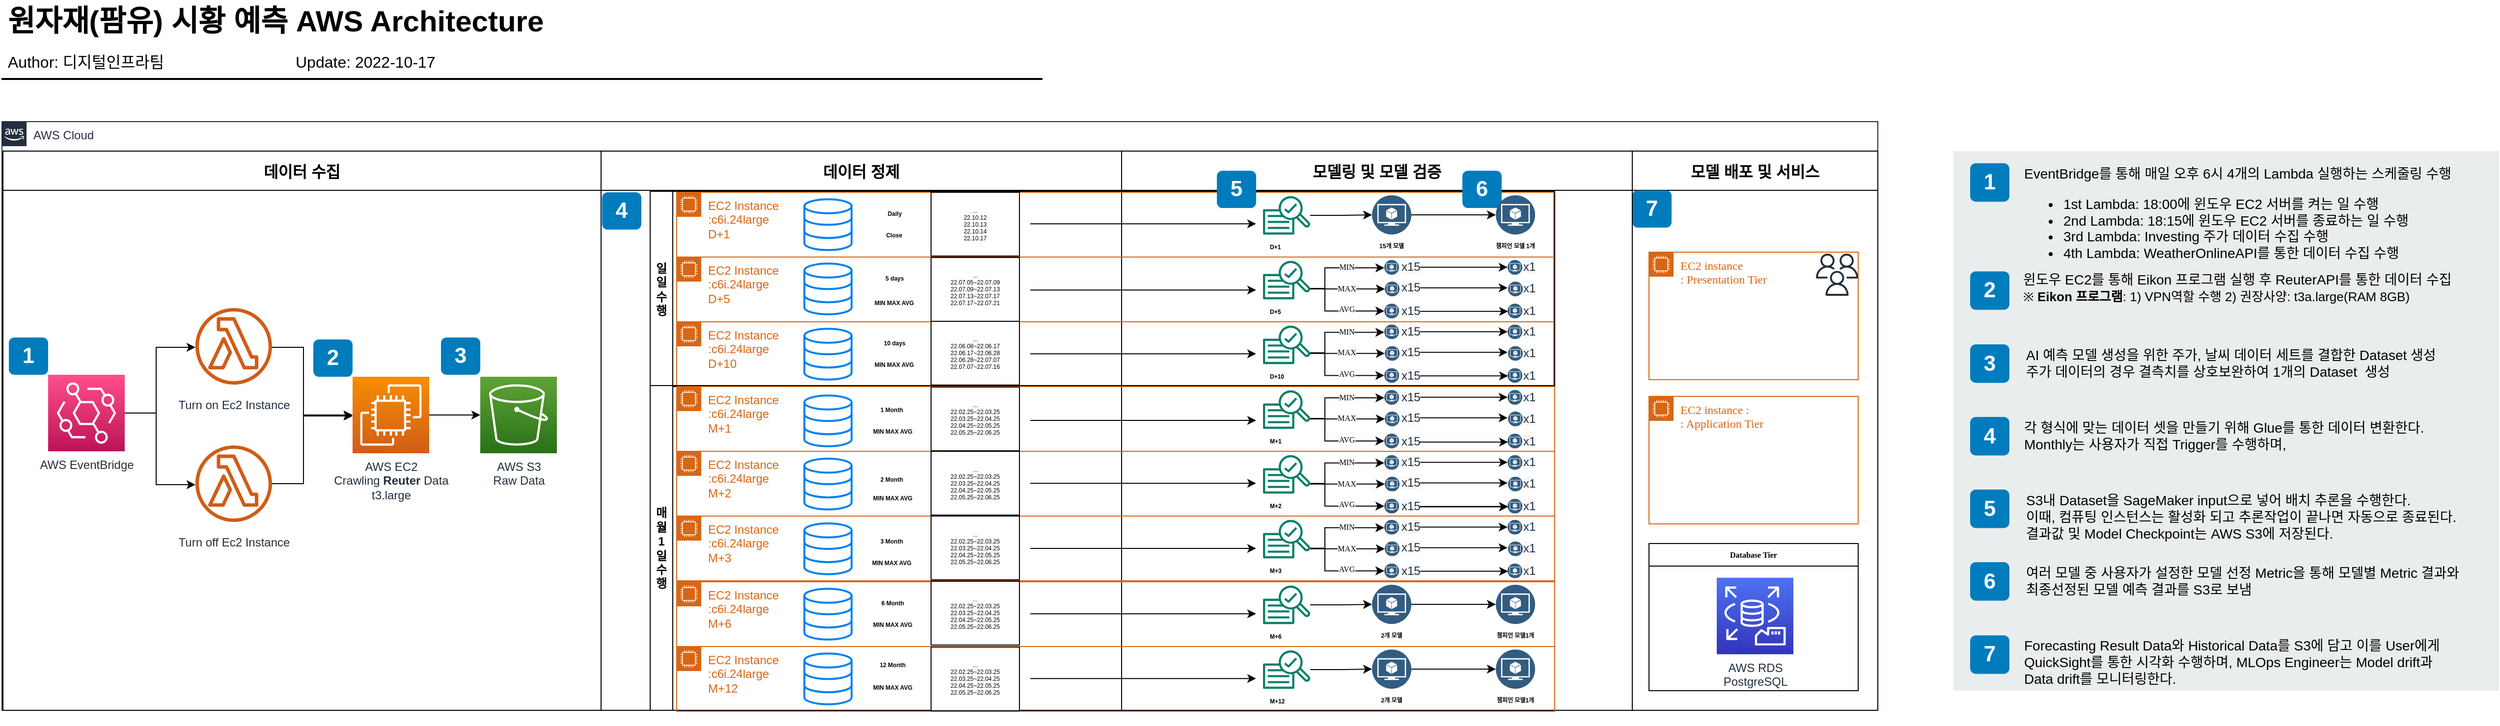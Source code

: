 <mxfile version="20.4.0" type="github">
  <diagram id="Ht1M8jgEwFfnCIfOTk4-" name="As-Is">
    <mxGraphModel dx="3403" dy="1704" grid="1" gridSize="10" guides="1" tooltips="1" connect="1" arrows="1" fold="1" page="1" pageScale="1" pageWidth="1169" pageHeight="827" math="0" shadow="0">
      <root>
        <mxCell id="0" />
        <mxCell id="1" parent="0" />
        <mxCell id="-QjtrjUzRDEMRZ5MF8oH-47" value="원자재(팜유) 시황 예측 AWS Architecture" style="text;html=1;resizable=0;points=[];autosize=1;align=left;verticalAlign=top;spacingTop=-4;fontSize=30;fontStyle=1;labelBackgroundColor=none;" parent="1" vertex="1">
          <mxGeometry x="36.5" y="26.5" width="590" height="40" as="geometry" />
        </mxCell>
        <mxCell id="-QjtrjUzRDEMRZ5MF8oH-48" value="Author: 디지털인프라팀" style="text;html=1;resizable=0;points=[];autosize=1;align=left;verticalAlign=top;spacingTop=-4;fontSize=16;labelBackgroundColor=none;" parent="1" vertex="1">
          <mxGeometry x="36.5" y="76.5" width="190" height="30" as="geometry" />
        </mxCell>
        <mxCell id="SCVMTBWpLvtzJIhz15lM-1" value="" style="line;strokeWidth=2;html=1;fontSize=14;labelBackgroundColor=none;" parent="1" vertex="1">
          <mxGeometry x="32.5" y="101.5" width="1060" height="10" as="geometry" />
        </mxCell>
        <mxCell id="1dBTJliTiQG94aDny_BC-19" value="AWS Cloud" style="points=[[0,0],[0.25,0],[0.5,0],[0.75,0],[1,0],[1,0.25],[1,0.5],[1,0.75],[1,1],[0.75,1],[0.5,1],[0.25,1],[0,1],[0,0.75],[0,0.5],[0,0.25]];outlineConnect=0;gradientColor=none;html=1;whiteSpace=wrap;fontSize=12;fontStyle=0;shape=mxgraph.aws4.group;grIcon=mxgraph.aws4.group_aws_cloud_alt;strokeColor=#232F3E;fillColor=none;verticalAlign=top;align=left;spacingLeft=30;fontColor=#232F3E;dashed=0;labelBackgroundColor=none;container=1;pointerEvents=0;collapsible=0;recursiveResize=0;" parent="1" vertex="1">
          <mxGeometry x="33" y="150" width="1910" height="600" as="geometry" />
        </mxCell>
        <mxCell id="1dBTJliTiQG94aDny_BC-61" value="데이터 수집" style="swimlane;startSize=40;fontSize=16;" parent="1dBTJliTiQG94aDny_BC-19" vertex="1">
          <mxGeometry x="1" y="30" width="609" height="570" as="geometry">
            <mxRectangle x="-30" y="1060" width="120" height="30" as="alternateBounds" />
          </mxGeometry>
        </mxCell>
        <mxCell id="6hlHMrz7loX8VQzPJCg0-3" value="2" style="rounded=1;whiteSpace=wrap;html=1;fillColor=#007CBD;strokeColor=none;fontColor=#FFFFFF;fontStyle=1;fontSize=22;labelBackgroundColor=none;" parent="1dBTJliTiQG94aDny_BC-61" vertex="1">
          <mxGeometry x="316" y="192" width="40" height="38" as="geometry" />
        </mxCell>
        <mxCell id="dCYjzD_zUEwOEs_KfjNQ-6" value="AWS EventBridge" style="sketch=0;points=[[0,0,0],[0.25,0,0],[0.5,0,0],[0.75,0,0],[1,0,0],[0,1,0],[0.25,1,0],[0.5,1,0],[0.75,1,0],[1,1,0],[0,0.25,0],[0,0.5,0],[0,0.75,0],[1,0.25,0],[1,0.5,0],[1,0.75,0]];outlineConnect=0;fontColor=#232F3E;gradientColor=#FF4F8B;gradientDirection=north;fillColor=#BC1356;strokeColor=#ffffff;dashed=0;verticalLabelPosition=bottom;verticalAlign=top;align=center;html=1;fontSize=12;fontStyle=0;aspect=fixed;shape=mxgraph.aws4.resourceIcon;resIcon=mxgraph.aws4.eventbridge;" parent="1dBTJliTiQG94aDny_BC-61" vertex="1">
          <mxGeometry x="46" y="228" width="78" height="78" as="geometry" />
        </mxCell>
        <mxCell id="dCYjzD_zUEwOEs_KfjNQ-7" value="Turn on Ec2 Instance" style="outlineConnect=0;fontColor=#232F3E;gradientColor=none;fillColor=#D05C17;strokeColor=none;dashed=0;verticalLabelPosition=bottom;verticalAlign=top;align=center;html=1;fontSize=12;fontStyle=0;aspect=fixed;pointerEvents=1;shape=mxgraph.aws4.lambda_function;labelBackgroundColor=#ffffff;spacingTop=7;" parent="1dBTJliTiQG94aDny_BC-61" vertex="1">
          <mxGeometry x="196" y="160" width="78" height="78" as="geometry" />
        </mxCell>
        <mxCell id="dCYjzD_zUEwOEs_KfjNQ-8" style="edgeStyle=orthogonalEdgeStyle;rounded=0;orthogonalLoop=1;jettySize=auto;html=1;exitX=1;exitY=0.5;exitDx=0;exitDy=0;exitPerimeter=0;" parent="1dBTJliTiQG94aDny_BC-61" source="dCYjzD_zUEwOEs_KfjNQ-6" target="dCYjzD_zUEwOEs_KfjNQ-7" edge="1">
          <mxGeometry relative="1" as="geometry">
            <Array as="points">
              <mxPoint x="156" y="267" />
              <mxPoint x="156" y="200" />
            </Array>
          </mxGeometry>
        </mxCell>
        <mxCell id="dCYjzD_zUEwOEs_KfjNQ-11" value="Turn off Ec2 Instance" style="outlineConnect=0;fontColor=#232F3E;gradientColor=none;fillColor=#D05C17;strokeColor=none;dashed=0;verticalLabelPosition=bottom;verticalAlign=top;align=center;html=1;fontSize=12;fontStyle=0;aspect=fixed;pointerEvents=1;shape=mxgraph.aws4.lambda_function;labelBackgroundColor=#ffffff;spacingTop=7;" parent="1dBTJliTiQG94aDny_BC-61" vertex="1">
          <mxGeometry x="196" y="300" width="78" height="78" as="geometry" />
        </mxCell>
        <mxCell id="dCYjzD_zUEwOEs_KfjNQ-12" style="edgeStyle=orthogonalEdgeStyle;rounded=0;orthogonalLoop=1;jettySize=auto;html=1;" parent="1dBTJliTiQG94aDny_BC-61" source="dCYjzD_zUEwOEs_KfjNQ-6" target="dCYjzD_zUEwOEs_KfjNQ-11" edge="1">
          <mxGeometry relative="1" as="geometry">
            <Array as="points">
              <mxPoint x="156" y="267" />
              <mxPoint x="156" y="340" />
            </Array>
          </mxGeometry>
        </mxCell>
        <mxCell id="dCYjzD_zUEwOEs_KfjNQ-17" style="edgeStyle=orthogonalEdgeStyle;rounded=0;orthogonalLoop=1;jettySize=auto;html=1;" parent="1dBTJliTiQG94aDny_BC-61" source="dCYjzD_zUEwOEs_KfjNQ-7" edge="1" target="CtUr043-NP_PtcqY4t4r-4">
          <mxGeometry relative="1" as="geometry">
            <mxPoint x="356" y="140.026" as="targetPoint" />
            <Array as="points">
              <mxPoint x="306" y="200" />
              <mxPoint x="306" y="269" />
            </Array>
          </mxGeometry>
        </mxCell>
        <mxCell id="dCYjzD_zUEwOEs_KfjNQ-18" style="edgeStyle=orthogonalEdgeStyle;rounded=0;orthogonalLoop=1;jettySize=auto;html=1;" parent="1dBTJliTiQG94aDny_BC-61" source="dCYjzD_zUEwOEs_KfjNQ-11" edge="1" target="CtUr043-NP_PtcqY4t4r-4">
          <mxGeometry relative="1" as="geometry">
            <mxPoint x="356" y="170.026" as="targetPoint" />
            <Array as="points">
              <mxPoint x="306" y="339" />
              <mxPoint x="306" y="270" />
            </Array>
          </mxGeometry>
        </mxCell>
        <mxCell id="6hlHMrz7loX8VQzPJCg0-2" value="1" style="rounded=1;whiteSpace=wrap;html=1;fillColor=#007CBD;strokeColor=none;fontColor=#FFFFFF;fontStyle=1;fontSize=22;labelBackgroundColor=none;" parent="1dBTJliTiQG94aDny_BC-61" vertex="1">
          <mxGeometry x="6" y="190" width="40" height="38" as="geometry" />
        </mxCell>
        <mxCell id="CtUr043-NP_PtcqY4t4r-4" value="AWS EC2&lt;br&gt;Crawling&amp;nbsp;&lt;b&gt;Reuter&amp;nbsp;&lt;/b&gt;Data&lt;br&gt;t3.large" style="sketch=0;points=[[0,0,0],[0.25,0,0],[0.5,0,0],[0.75,0,0],[1,0,0],[0,1,0],[0.25,1,0],[0.5,1,0],[0.75,1,0],[1,1,0],[0,0.25,0],[0,0.5,0],[0,0.75,0],[1,0.25,0],[1,0.5,0],[1,0.75,0]];outlineConnect=0;fontColor=#232F3E;gradientColor=#F78E04;gradientDirection=north;fillColor=#D05C17;strokeColor=#ffffff;dashed=0;verticalLabelPosition=bottom;verticalAlign=top;align=center;html=1;fontSize=12;fontStyle=0;aspect=fixed;shape=mxgraph.aws4.resourceIcon;resIcon=mxgraph.aws4.ec2;" parent="1dBTJliTiQG94aDny_BC-61" vertex="1">
          <mxGeometry x="356" y="230" width="78" height="78" as="geometry" />
        </mxCell>
        <mxCell id="1dBTJliTiQG94aDny_BC-4" value="AWS S3&lt;br&gt;Raw Data" style="sketch=0;points=[[0,0,0],[0.25,0,0],[0.5,0,0],[0.75,0,0],[1,0,0],[0,1,0],[0.25,1,0],[0.5,1,0],[0.75,1,0],[1,1,0],[0,0.25,0],[0,0.5,0],[0,0.75,0],[1,0.25,0],[1,0.5,0],[1,0.75,0]];outlineConnect=0;fontColor=#232F3E;gradientColor=#60A337;gradientDirection=north;fillColor=#277116;strokeColor=#ffffff;dashed=0;verticalLabelPosition=bottom;verticalAlign=top;align=center;html=1;fontSize=12;fontStyle=0;aspect=fixed;shape=mxgraph.aws4.resourceIcon;resIcon=mxgraph.aws4.s3;" parent="1dBTJliTiQG94aDny_BC-61" vertex="1">
          <mxGeometry x="486" y="230" width="78" height="78" as="geometry" />
        </mxCell>
        <mxCell id="5yS98mvfxcx_hgTfGWl0-2" style="edgeStyle=orthogonalEdgeStyle;rounded=0;orthogonalLoop=1;jettySize=auto;html=1;entryX=0;entryY=0.5;entryDx=0;entryDy=0;entryPerimeter=0;" edge="1" parent="1dBTJliTiQG94aDny_BC-61" source="CtUr043-NP_PtcqY4t4r-4" target="1dBTJliTiQG94aDny_BC-4">
          <mxGeometry relative="1" as="geometry" />
        </mxCell>
        <mxCell id="fDPqptrDir9NB2lIaO5J-1" value="3" style="rounded=1;whiteSpace=wrap;html=1;fillColor=#007CBD;strokeColor=none;fontColor=#FFFFFF;fontStyle=1;fontSize=22;labelBackgroundColor=none;" vertex="1" parent="1dBTJliTiQG94aDny_BC-61">
          <mxGeometry x="446" y="190" width="40" height="38" as="geometry" />
        </mxCell>
        <mxCell id="dCYjzD_zUEwOEs_KfjNQ-34" value="모델 배포 및 서비스" style="swimlane;startSize=40;fontSize=16;align=center;verticalAlign=middle;" parent="1dBTJliTiQG94aDny_BC-19" vertex="1">
          <mxGeometry x="1660" y="30" width="250" height="570" as="geometry">
            <mxRectangle x="731" y="30" width="120" height="30" as="alternateBounds" />
          </mxGeometry>
        </mxCell>
        <mxCell id="FTdMu0rv-jqPg10kDiAU-153" value="7" style="rounded=1;whiteSpace=wrap;html=1;fillColor=#007CBD;strokeColor=none;fontColor=#FFFFFF;fontStyle=1;fontSize=22;labelBackgroundColor=none;" parent="dCYjzD_zUEwOEs_KfjNQ-34" vertex="1">
          <mxGeometry y="40" width="40" height="38" as="geometry" />
        </mxCell>
        <mxCell id="5yS98mvfxcx_hgTfGWl0-482" value="EC2 instance&lt;br&gt;: Presentation Tier" style="points=[[0,0],[0.25,0],[0.5,0],[0.75,0],[1,0],[1,0.25],[1,0.5],[1,0.75],[1,1],[0.75,1],[0.5,1],[0.25,1],[0,1],[0,0.75],[0,0.5],[0,0.25]];outlineConnect=0;gradientColor=none;html=1;whiteSpace=wrap;fontSize=12;fontStyle=0;container=1;pointerEvents=0;collapsible=0;recursiveResize=0;shape=mxgraph.aws4.group;grIcon=mxgraph.aws4.group_ec2_instance_contents;strokeColor=#D86613;fillColor=none;verticalAlign=top;align=left;spacingLeft=30;fontColor=#D86613;dashed=0;fontFamily=Tahoma;" vertex="1" parent="dCYjzD_zUEwOEs_KfjNQ-34">
          <mxGeometry x="17" y="103" width="213" height="130" as="geometry" />
        </mxCell>
        <mxCell id="5yS98mvfxcx_hgTfGWl0-488" value="" style="shape=image;verticalLabelPosition=bottom;labelBackgroundColor=default;verticalAlign=top;aspect=fixed;imageAspect=0;image=https://acquven.com/blog/02/images/angular.jpg;" vertex="1" parent="5yS98mvfxcx_hgTfGWl0-482">
          <mxGeometry x="40" y="41" width="126.42" height="83.14" as="geometry" />
        </mxCell>
        <mxCell id="5yS98mvfxcx_hgTfGWl0-490" value="" style="sketch=0;outlineConnect=0;fontColor=#232F3E;gradientColor=none;fillColor=#232F3D;strokeColor=none;dashed=0;verticalLabelPosition=bottom;verticalAlign=top;align=center;html=1;fontSize=12;fontStyle=0;aspect=fixed;pointerEvents=1;shape=mxgraph.aws4.users;fontFamily=Tahoma;" vertex="1" parent="5yS98mvfxcx_hgTfGWl0-482">
          <mxGeometry x="170" y="1.5" width="43" height="43" as="geometry" />
        </mxCell>
        <mxCell id="5yS98mvfxcx_hgTfGWl0-484" value="EC2 instance :&lt;br&gt;: Application Tier" style="points=[[0,0],[0.25,0],[0.5,0],[0.75,0],[1,0],[1,0.25],[1,0.5],[1,0.75],[1,1],[0.75,1],[0.5,1],[0.25,1],[0,1],[0,0.75],[0,0.5],[0,0.25]];outlineConnect=0;gradientColor=none;html=1;whiteSpace=wrap;fontSize=12;fontStyle=0;container=1;pointerEvents=0;collapsible=0;recursiveResize=0;shape=mxgraph.aws4.group;grIcon=mxgraph.aws4.group_ec2_instance_contents;strokeColor=#D86613;fillColor=none;verticalAlign=top;align=left;spacingLeft=30;fontColor=#D86613;dashed=0;fontFamily=Tahoma;" vertex="1" parent="dCYjzD_zUEwOEs_KfjNQ-34">
          <mxGeometry x="17" y="250" width="213" height="130" as="geometry" />
        </mxCell>
        <mxCell id="5yS98mvfxcx_hgTfGWl0-489" value="" style="shape=image;verticalLabelPosition=bottom;labelBackgroundColor=default;verticalAlign=top;aspect=fixed;imageAspect=0;image=https://images.velog.io/images/galaxy/post/b501f325-1810-4e26-962e-e66ca0b94ca9/image.png;" vertex="1" parent="5yS98mvfxcx_hgTfGWl0-484">
          <mxGeometry x="20" y="41.26" width="169.2" height="88.74" as="geometry" />
        </mxCell>
        <mxCell id="5yS98mvfxcx_hgTfGWl0-486" value="Database Tier" style="swimlane;fontFamily=Tahoma;fontSize=8;" vertex="1" parent="dCYjzD_zUEwOEs_KfjNQ-34">
          <mxGeometry x="17" y="400" width="213" height="150" as="geometry" />
        </mxCell>
        <mxCell id="pEg31mfBv90CwenNYa6Y-13" value="AWS RDS&lt;br&gt;PostgreSQL" style="sketch=0;points=[[0,0,0],[0.25,0,0],[0.5,0,0],[0.75,0,0],[1,0,0],[0,1,0],[0.25,1,0],[0.5,1,0],[0.75,1,0],[1,1,0],[0,0.25,0],[0,0.5,0],[0,0.75,0],[1,0.25,0],[1,0.5,0],[1,0.75,0]];outlineConnect=0;fontColor=#232F3E;gradientColor=#4D72F3;gradientDirection=north;fillColor=#3334B9;strokeColor=#ffffff;dashed=0;verticalLabelPosition=bottom;verticalAlign=top;align=center;html=1;fontSize=12;fontStyle=0;aspect=fixed;shape=mxgraph.aws4.resourceIcon;resIcon=mxgraph.aws4.rds_on_vmware;" parent="5yS98mvfxcx_hgTfGWl0-486" vertex="1">
          <mxGeometry x="69" y="34.84" width="78" height="78" as="geometry" />
        </mxCell>
        <mxCell id="FTdMu0rv-jqPg10kDiAU-1" value="데이터 정제" style="swimlane;startSize=40;fontSize=16;" parent="1dBTJliTiQG94aDny_BC-19" vertex="1">
          <mxGeometry x="610" y="30" width="530" height="570" as="geometry">
            <mxRectangle x="731" y="30" width="120" height="30" as="alternateBounds" />
          </mxGeometry>
        </mxCell>
        <mxCell id="FTdMu0rv-jqPg10kDiAU-12" value="4" style="rounded=1;whiteSpace=wrap;html=1;fillColor=#007CBD;strokeColor=none;fontColor=#FFFFFF;fontStyle=1;fontSize=22;labelBackgroundColor=none;" parent="FTdMu0rv-jqPg10kDiAU-1" vertex="1">
          <mxGeometry x="1" y="42" width="40" height="38" as="geometry" />
        </mxCell>
        <mxCell id="dCYjzD_zUEwOEs_KfjNQ-3" value="모델링 및 모델 검증" style="swimlane;startSize=40;fontSize=16;strokeColor=#000000;" parent="1dBTJliTiQG94aDny_BC-19" vertex="1">
          <mxGeometry x="1140" y="30" width="520" height="570" as="geometry">
            <mxRectangle x="1140" y="30" width="120" height="30" as="alternateBounds" />
          </mxGeometry>
        </mxCell>
        <mxCell id="5yS98mvfxcx_hgTfGWl0-152" value="일일 수행" style="swimlane;direction=north;whiteSpace=wrap;" vertex="1" parent="dCYjzD_zUEwOEs_KfjNQ-3">
          <mxGeometry x="-480" y="41" width="921" height="199" as="geometry" />
        </mxCell>
        <mxCell id="5yS98mvfxcx_hgTfGWl0-211" value="EC2 Instance&lt;br&gt;:c6i.24large&lt;br&gt;D+10" style="points=[[0,0],[0.25,0],[0.5,0],[0.75,0],[1,0],[1,0.25],[1,0.5],[1,0.75],[1,1],[0.75,1],[0.5,1],[0.25,1],[0,1],[0,0.75],[0,0.5],[0,0.25]];outlineConnect=0;gradientColor=none;html=1;whiteSpace=wrap;fontSize=12;fontStyle=0;container=0;pointerEvents=0;collapsible=0;recursiveResize=0;shape=mxgraph.aws4.group;grIcon=mxgraph.aws4.group_ec2_instance_contents;strokeColor=#D86613;fillColor=none;verticalAlign=top;align=left;spacingLeft=30;fontColor=#D86613;dashed=0;" vertex="1" parent="5yS98mvfxcx_hgTfGWl0-152">
          <mxGeometry x="27" y="133" width="893" height="66" as="geometry" />
        </mxCell>
        <mxCell id="5yS98mvfxcx_hgTfGWl0-191" value="EC2 Instance&lt;br&gt;:c6i.24large&lt;br&gt;D+5" style="points=[[0,0],[0.25,0],[0.5,0],[0.75,0],[1,0],[1,0.25],[1,0.5],[1,0.75],[1,1],[0.75,1],[0.5,1],[0.25,1],[0,1],[0,0.75],[0,0.5],[0,0.25]];outlineConnect=0;gradientColor=none;html=1;whiteSpace=wrap;fontSize=12;fontStyle=0;container=0;pointerEvents=0;collapsible=0;recursiveResize=0;shape=mxgraph.aws4.group;grIcon=mxgraph.aws4.group_ec2_instance_contents;strokeColor=#D86613;fillColor=none;verticalAlign=top;align=left;spacingLeft=30;fontColor=#D86613;dashed=0;" vertex="1" parent="5yS98mvfxcx_hgTfGWl0-152">
          <mxGeometry x="27" y="67" width="893" height="66" as="geometry" />
        </mxCell>
        <mxCell id="5yS98mvfxcx_hgTfGWl0-153" value="EC2 Instance &lt;br&gt;:c6i.24large&lt;br&gt;D+1" style="points=[[0,0],[0.25,0],[0.5,0],[0.75,0],[1,0],[1,0.25],[1,0.5],[1,0.75],[1,1],[0.75,1],[0.5,1],[0.25,1],[0,1],[0,0.75],[0,0.5],[0,0.25]];outlineConnect=0;gradientColor=none;html=1;whiteSpace=wrap;fontSize=12;fontStyle=0;container=0;pointerEvents=0;collapsible=0;recursiveResize=0;shape=mxgraph.aws4.group;grIcon=mxgraph.aws4.group_ec2_instance_contents;strokeColor=#D86613;fillColor=none;verticalAlign=top;align=left;spacingLeft=30;fontColor=#D86613;dashed=0;" vertex="1" parent="5yS98mvfxcx_hgTfGWl0-152">
          <mxGeometry x="27" y="1" width="893" height="66" as="geometry" />
        </mxCell>
        <mxCell id="5yS98mvfxcx_hgTfGWl0-648" value="" style="html=1;verticalLabelPosition=bottom;align=center;labelBackgroundColor=#ffffff;verticalAlign=top;strokeWidth=2;strokeColor=#0080F0;shadow=0;dashed=0;shape=mxgraph.ios7.icons.data;" vertex="1" parent="5yS98mvfxcx_hgTfGWl0-152">
          <mxGeometry x="157" y="8.08" width="48.11" height="51.85" as="geometry" />
        </mxCell>
        <mxCell id="5yS98mvfxcx_hgTfGWl0-657" value="" style="html=1;verticalLabelPosition=bottom;align=center;labelBackgroundColor=#ffffff;verticalAlign=top;strokeWidth=2;strokeColor=#0080F0;shadow=0;dashed=0;shape=mxgraph.ios7.icons.data;" vertex="1" parent="5yS98mvfxcx_hgTfGWl0-152">
          <mxGeometry x="157" y="73.58" width="48.11" height="51.85" as="geometry" />
        </mxCell>
        <mxCell id="5yS98mvfxcx_hgTfGWl0-658" value="" style="html=1;verticalLabelPosition=bottom;align=center;labelBackgroundColor=#ffffff;verticalAlign=top;strokeWidth=2;strokeColor=#0080F0;shadow=0;dashed=0;shape=mxgraph.ios7.icons.data;" vertex="1" parent="5yS98mvfxcx_hgTfGWl0-152">
          <mxGeometry x="157" y="140.07" width="48.11" height="51.85" as="geometry" />
        </mxCell>
        <mxCell id="5yS98mvfxcx_hgTfGWl0-649" value="Daily" style="text;html=1;strokeColor=none;fillColor=none;align=center;verticalAlign=middle;whiteSpace=wrap;rounded=0;fontStyle=1;fontSize=6;fontFamily=Helvetica;" vertex="1" parent="5yS98mvfxcx_hgTfGWl0-152">
          <mxGeometry x="218.5" y="8.08" width="60" height="30" as="geometry" />
        </mxCell>
        <mxCell id="5yS98mvfxcx_hgTfGWl0-650" value="Close" style="text;html=1;strokeColor=none;fillColor=none;align=center;verticalAlign=middle;whiteSpace=wrap;rounded=0;fontStyle=1;fontSize=6;fontFamily=Helvetica;" vertex="1" parent="5yS98mvfxcx_hgTfGWl0-152">
          <mxGeometry x="207" y="29.93" width="83" height="30" as="geometry" />
        </mxCell>
        <mxCell id="5yS98mvfxcx_hgTfGWl0-671" value="...&lt;br&gt;22.10.12&lt;br&gt;22.10.13&lt;br&gt;22.10.14&lt;br&gt;22.10.17" style="shape=note;whiteSpace=wrap;html=1;backgroundOutline=1;darkOpacity=0.05;fontSize=6;size=0;" vertex="1" parent="5yS98mvfxcx_hgTfGWl0-152">
          <mxGeometry x="286.01" y="1" width="90" height="65" as="geometry" />
        </mxCell>
        <mxCell id="5yS98mvfxcx_hgTfGWl0-672" value="...&lt;br&gt;22.07.05~22.07.09&lt;br&gt;22.07.09~22.07.13&lt;br&gt;22.07.13~22.07.17&lt;br&gt;22.07.17~22.07.21" style="shape=note;whiteSpace=wrap;html=1;backgroundOutline=1;darkOpacity=0.05;fontSize=6;size=0;" vertex="1" parent="5yS98mvfxcx_hgTfGWl0-152">
          <mxGeometry x="286.01" y="67.5" width="90" height="65" as="geometry" />
        </mxCell>
        <mxCell id="5yS98mvfxcx_hgTfGWl0-673" value="...&lt;br&gt;22.06.08~22.06.17&lt;br&gt;22.06.17~22.06.28&lt;br&gt;22.06.28~22.07.07&lt;br&gt;22.07.07~22.07.16" style="shape=note;whiteSpace=wrap;html=1;backgroundOutline=1;darkOpacity=0.05;fontSize=6;size=0;" vertex="1" parent="5yS98mvfxcx_hgTfGWl0-152">
          <mxGeometry x="286" y="132.5" width="90" height="65" as="geometry" />
        </mxCell>
        <mxCell id="5yS98mvfxcx_hgTfGWl0-676" value="" style="endArrow=classic;html=1;rounded=0;fontFamily=Tahoma;fontSize=8;startSize=1;jumpSize=4;" edge="1" parent="5yS98mvfxcx_hgTfGWl0-152">
          <mxGeometry width="50" height="50" relative="1" as="geometry">
            <mxPoint x="387" y="33.08" as="sourcePoint" />
            <mxPoint x="617" y="33.08" as="targetPoint" />
          </mxGeometry>
        </mxCell>
        <mxCell id="5yS98mvfxcx_hgTfGWl0-677" value="" style="endArrow=classic;html=1;rounded=0;fontFamily=Tahoma;fontSize=8;startSize=1;jumpSize=4;" edge="1" parent="5yS98mvfxcx_hgTfGWl0-152">
          <mxGeometry width="50" height="50" relative="1" as="geometry">
            <mxPoint x="387" y="100.58" as="sourcePoint" />
            <mxPoint x="617" y="100.58" as="targetPoint" />
          </mxGeometry>
        </mxCell>
        <mxCell id="5yS98mvfxcx_hgTfGWl0-678" value="" style="endArrow=classic;html=1;rounded=0;fontFamily=Tahoma;fontSize=8;startSize=1;jumpSize=4;" edge="1" parent="5yS98mvfxcx_hgTfGWl0-152">
          <mxGeometry width="50" height="50" relative="1" as="geometry">
            <mxPoint x="387" y="165.58" as="sourcePoint" />
            <mxPoint x="617" y="165.58" as="targetPoint" />
          </mxGeometry>
        </mxCell>
        <mxCell id="5yS98mvfxcx_hgTfGWl0-684" value="MIN MAX AVG" style="text;html=1;strokeColor=none;fillColor=none;align=center;verticalAlign=middle;whiteSpace=wrap;rounded=0;fontStyle=1;fontSize=6;fontFamily=Helvetica;" vertex="1" parent="5yS98mvfxcx_hgTfGWl0-152">
          <mxGeometry x="207" y="98.85" width="83" height="30" as="geometry" />
        </mxCell>
        <mxCell id="5yS98mvfxcx_hgTfGWl0-685" value="5 days" style="text;html=1;strokeColor=none;fillColor=none;align=center;verticalAlign=middle;whiteSpace=wrap;rounded=0;fontStyle=1;fontSize=6;fontFamily=Helvetica;" vertex="1" parent="5yS98mvfxcx_hgTfGWl0-152">
          <mxGeometry x="218.5" y="73.58" width="60" height="30" as="geometry" />
        </mxCell>
        <mxCell id="5yS98mvfxcx_hgTfGWl0-686" value="MIN MAX AVG" style="text;html=1;strokeColor=none;fillColor=none;align=center;verticalAlign=middle;whiteSpace=wrap;rounded=0;fontStyle=1;fontSize=6;fontFamily=Helvetica;" vertex="1" parent="5yS98mvfxcx_hgTfGWl0-152">
          <mxGeometry x="207" y="161.92" width="83" height="30" as="geometry" />
        </mxCell>
        <mxCell id="5yS98mvfxcx_hgTfGWl0-687" value="10 days" style="text;html=1;strokeColor=none;fillColor=none;align=center;verticalAlign=middle;whiteSpace=wrap;rounded=0;fontStyle=1;fontSize=6;fontFamily=Helvetica;" vertex="1" parent="5yS98mvfxcx_hgTfGWl0-152">
          <mxGeometry x="218.5" y="140.07" width="60" height="30" as="geometry" />
        </mxCell>
        <mxCell id="fDPqptrDir9NB2lIaO5J-2" value="5" style="rounded=1;whiteSpace=wrap;html=1;fillColor=#007CBD;strokeColor=none;fontColor=#FFFFFF;fontStyle=1;fontSize=22;labelBackgroundColor=none;" vertex="1" parent="5yS98mvfxcx_hgTfGWl0-152">
          <mxGeometry x="577" y="-21" width="40" height="38" as="geometry" />
        </mxCell>
        <mxCell id="5yS98mvfxcx_hgTfGWl0-251" value="매월 1&#xa;일 수행" style="swimlane;direction=north;whiteSpace=wrap;" vertex="1" parent="dCYjzD_zUEwOEs_KfjNQ-3">
          <mxGeometry x="-480" y="239" width="921" height="331" as="geometry">
            <mxRectangle x="87" y="239" width="80" height="40" as="alternateBounds" />
          </mxGeometry>
        </mxCell>
        <mxCell id="fDPqptrDir9NB2lIaO5J-3" value="6" style="rounded=1;whiteSpace=wrap;html=1;fillColor=#007CBD;strokeColor=none;fontColor=#FFFFFF;fontStyle=1;fontSize=22;labelBackgroundColor=none;" vertex="1" parent="dCYjzD_zUEwOEs_KfjNQ-3">
          <mxGeometry x="347" y="20.0" width="40" height="38" as="geometry" />
        </mxCell>
        <mxCell id="6hlHMrz7loX8VQzPJCg0-1" value="Update: 2022-10-17" style="text;html=1;resizable=0;points=[];autosize=1;align=left;verticalAlign=top;spacingTop=-4;fontSize=16;labelBackgroundColor=none;" parent="1" vertex="1">
          <mxGeometry x="330" y="76.5" width="170" height="30" as="geometry" />
        </mxCell>
        <mxCell id="CtUr043-NP_PtcqY4t4r-3" value="" style="group" parent="1" vertex="1" connectable="0">
          <mxGeometry x="2020" y="180" width="555.5" height="550" as="geometry" />
        </mxCell>
        <mxCell id="Gu6WN1yIWV0_MbR31gMe-1" value="" style="rounded=0;whiteSpace=wrap;html=1;fillColor=#EAEDED;fontSize=22;fontColor=#FFFFFF;strokeColor=none;labelBackgroundColor=none;" parent="CtUr043-NP_PtcqY4t4r-3" vertex="1">
          <mxGeometry width="555.5" height="550" as="geometry" />
        </mxCell>
        <mxCell id="-QjtrjUzRDEMRZ5MF8oH-36" value="1" style="rounded=1;whiteSpace=wrap;html=1;fillColor=#007CBD;strokeColor=none;fontColor=#FFFFFF;fontStyle=1;fontSize=22;labelBackgroundColor=none;" parent="CtUr043-NP_PtcqY4t4r-3" vertex="1">
          <mxGeometry x="17" y="12.383" width="40" height="39.212" as="geometry" />
        </mxCell>
        <mxCell id="-QjtrjUzRDEMRZ5MF8oH-37" value="2" style="rounded=1;whiteSpace=wrap;html=1;fillColor=#007CBD;strokeColor=none;fontColor=#FFFFFF;fontStyle=1;fontSize=22;labelBackgroundColor=none;" parent="CtUr043-NP_PtcqY4t4r-3" vertex="1">
          <mxGeometry x="17" y="122.576" width="40" height="39.212" as="geometry" />
        </mxCell>
        <mxCell id="-QjtrjUzRDEMRZ5MF8oH-38" value="3" style="rounded=1;whiteSpace=wrap;html=1;fillColor=#007CBD;strokeColor=none;fontColor=#FFFFFF;fontStyle=1;fontSize=22;labelBackgroundColor=none;" parent="CtUr043-NP_PtcqY4t4r-3" vertex="1">
          <mxGeometry x="17" y="197" width="40" height="39.212" as="geometry" />
        </mxCell>
        <mxCell id="-QjtrjUzRDEMRZ5MF8oH-39" value="4" style="rounded=1;whiteSpace=wrap;html=1;fillColor=#007CBD;strokeColor=none;fontColor=#FFFFFF;fontStyle=1;fontSize=22;labelBackgroundColor=none;" parent="CtUr043-NP_PtcqY4t4r-3" vertex="1">
          <mxGeometry x="17" y="271" width="40" height="39.212" as="geometry" />
        </mxCell>
        <mxCell id="-QjtrjUzRDEMRZ5MF8oH-40" value="5" style="rounded=1;whiteSpace=wrap;html=1;fillColor=#007CBD;strokeColor=none;fontColor=#FFFFFF;fontStyle=1;fontSize=22;labelBackgroundColor=none;" parent="CtUr043-NP_PtcqY4t4r-3" vertex="1">
          <mxGeometry x="17" y="345" width="40" height="39.212" as="geometry" />
        </mxCell>
        <mxCell id="-QjtrjUzRDEMRZ5MF8oH-41" value="6" style="rounded=1;whiteSpace=wrap;html=1;fillColor=#007CBD;strokeColor=none;fontColor=#FFFFFF;fontStyle=1;fontSize=22;labelBackgroundColor=none;" parent="CtUr043-NP_PtcqY4t4r-3" vertex="1">
          <mxGeometry x="17" y="419" width="40" height="39.212" as="geometry" />
        </mxCell>
        <mxCell id="-QjtrjUzRDEMRZ5MF8oH-42" value="7" style="rounded=1;whiteSpace=wrap;html=1;fillColor=#007CBD;strokeColor=none;fontColor=#FFFFFF;fontStyle=1;fontSize=22;labelBackgroundColor=none;" parent="CtUr043-NP_PtcqY4t4r-3" vertex="1">
          <mxGeometry x="17" y="493.613" width="40" height="39.212" as="geometry" />
        </mxCell>
        <mxCell id="SCVMTBWpLvtzJIhz15lM-6" value="EventBridge를 통해&lt;span&gt;&amp;nbsp;매일 오후 6시 4개의 Lambda 실행하는 스케줄링 수행&lt;br&gt;&lt;ul&gt;&lt;li&gt;&lt;span&gt;1st Lambda: 18:00에 윈도우 EC2 서버를 켜는 일 수행&lt;/span&gt;&lt;/li&gt;&lt;li&gt;2nd Lambda: 18:15에 윈도우 EC2 서버를 종료하는 일 수행&lt;/li&gt;&lt;li&gt;3rd Lambda: Investing 주가 데이터 수집 수행&lt;/li&gt;&lt;li&gt;4th Lambda: WeatherOnlineAPI를 통한 데이터 수집 수행&lt;/li&gt;&lt;/ul&gt;&lt;/span&gt;" style="text;html=1;align=left;verticalAlign=top;spacingTop=-4;fontSize=14;labelBackgroundColor=none;whiteSpace=wrap;" parent="CtUr043-NP_PtcqY4t4r-3" vertex="1">
          <mxGeometry x="70" y="12.38" width="480" height="101.13" as="geometry" />
        </mxCell>
        <mxCell id="SCVMTBWpLvtzJIhz15lM-7" value="윈도우 EC2를 통해 Eikon 프로그램 실행 후 ReuterAPI를 통한 데이터 수집&lt;br&gt;&lt;font style=&quot;font-size: 13px;&quot;&gt;※&amp;nbsp;&lt;b&gt;Eikon 프로그램&lt;/b&gt;:&lt;span style=&quot;background-color: initial;&quot;&gt;&amp;nbsp;1) VPN역할 수행 2)&lt;/span&gt;&lt;span style=&quot;background-color: initial;&quot;&gt;&amp;nbsp;권장사양: t3a.large(RAM 8GB)&lt;/span&gt;&lt;span style=&quot;background-color: initial;&quot;&gt;&lt;br&gt;&lt;/span&gt;&lt;/font&gt;" style="text;html=1;align=left;verticalAlign=top;spacingTop=-4;fontSize=14;labelBackgroundColor=none;whiteSpace=wrap;" parent="CtUr043-NP_PtcqY4t4r-3" vertex="1">
          <mxGeometry x="69" y="120" width="486.5" height="40" as="geometry" />
        </mxCell>
        <mxCell id="SCVMTBWpLvtzJIhz15lM-9" value="&lt;span&gt;AI 예측 모델 생성을 위한 주가, 날씨 데이터 세트를 결합한&amp;nbsp;&lt;/span&gt;Dataset 생성&lt;br&gt;주가 데이터의 경우 결측치를 상호보완하여 1개의 Dataset&amp;nbsp;&amp;nbsp;생성" style="text;html=1;align=left;verticalAlign=top;spacingTop=-4;fontSize=14;labelBackgroundColor=none;whiteSpace=wrap;" parent="CtUr043-NP_PtcqY4t4r-3" vertex="1">
          <mxGeometry x="71.75" y="197" width="481" height="41.28" as="geometry" />
        </mxCell>
        <mxCell id="SCVMTBWpLvtzJIhz15lM-10" value="각 형식에 맞는 데이터 셋을 만들기 위해 Glue를 통한 데이터 변환한다.&lt;br&gt;Monthly는 사용자가 직접 Trigger를 수행하며," style="text;html=1;align=left;verticalAlign=top;spacingTop=-4;fontSize=14;labelBackgroundColor=none;whiteSpace=wrap;" parent="CtUr043-NP_PtcqY4t4r-3" vertex="1">
          <mxGeometry x="70" y="270.997" width="450" height="40.76" as="geometry" />
        </mxCell>
        <mxCell id="SCVMTBWpLvtzJIhz15lM-11" value="S3내 Dataset을 SageMaker input으로&amp;nbsp;넣어 배치 추론을 수행한다.&lt;br&gt;이때, 컴퓨팅 인스턴스는 활성화 되고 추론작업이 끝나면 자동으로 종료된다. 결과값 및 Model Checkpoint는 AWS S3에 저장된다." style="text;html=1;align=left;verticalAlign=top;spacingTop=-4;fontSize=14;labelBackgroundColor=none;whiteSpace=wrap;" parent="CtUr043-NP_PtcqY4t4r-3" vertex="1">
          <mxGeometry x="71.75" y="344.995" width="449" height="40.76" as="geometry" />
        </mxCell>
        <mxCell id="SCVMTBWpLvtzJIhz15lM-13" value="&lt;span&gt;Forecasting Result Data와 Historical Data를 S3에 담고 이를 User에게 QuickSight를 통한 시각화 수행하며, MLOps Engineer는 Model drift과 Data drift를 모니터링한다.&lt;/span&gt;" style="text;html=1;align=left;verticalAlign=top;spacingTop=-4;fontSize=14;labelBackgroundColor=none;whiteSpace=wrap;" parent="CtUr043-NP_PtcqY4t4r-3" vertex="1">
          <mxGeometry x="70" y="492.842" width="449" height="40.76" as="geometry" />
        </mxCell>
        <mxCell id="CtUr043-NP_PtcqY4t4r-2" value="여러 모델 중 사용자가 설정한 모델 선정 Metric을 통해 모델별 Metric 결과와 최종선정된 모델 예측 결과를 S3로 보냄" style="text;html=1;align=left;verticalAlign=top;spacingTop=-4;fontSize=14;labelBackgroundColor=none;whiteSpace=wrap;" parent="CtUr043-NP_PtcqY4t4r-3" vertex="1">
          <mxGeometry x="71.75" y="419.003" width="449" height="40.76" as="geometry" />
        </mxCell>
        <mxCell id="5yS98mvfxcx_hgTfGWl0-491" value="" style="sketch=0;outlineConnect=0;fontColor=#232F3E;gradientColor=none;fillColor=#067F68;strokeColor=none;dashed=0;verticalLabelPosition=bottom;verticalAlign=top;align=center;html=1;fontSize=12;fontStyle=0;aspect=fixed;pointerEvents=1;shape=mxgraph.aws4.sagemaker_train;labelBackgroundColor=none;fontFamily=Helvetica;" vertex="1" parent="1">
          <mxGeometry x="1317" y="225.5" width="48" height="40" as="geometry" />
        </mxCell>
        <mxCell id="5yS98mvfxcx_hgTfGWl0-492" value="" style="aspect=fixed;perimeter=ellipsePerimeter;html=1;align=center;shadow=0;dashed=0;fontColor=#4277BB;labelBackgroundColor=#ffffff;fontSize=12;spacingTop=3;image;image=img/lib/ibm/data/model.svg;" vertex="1" parent="1">
          <mxGeometry x="1428" y="225" width="40" height="40" as="geometry" />
        </mxCell>
        <mxCell id="5yS98mvfxcx_hgTfGWl0-493" style="edgeStyle=orthogonalEdgeStyle;rounded=0;orthogonalLoop=1;jettySize=auto;html=1;" edge="1" parent="1" source="5yS98mvfxcx_hgTfGWl0-491" target="5yS98mvfxcx_hgTfGWl0-492">
          <mxGeometry relative="1" as="geometry" />
        </mxCell>
        <mxCell id="5yS98mvfxcx_hgTfGWl0-494" value="" style="aspect=fixed;perimeter=ellipsePerimeter;html=1;align=center;shadow=0;dashed=0;fontColor=#4277BB;labelBackgroundColor=#ffffff;fontSize=12;spacingTop=3;image;image=img/lib/ibm/data/model.svg;" vertex="1" parent="1">
          <mxGeometry x="1554" y="225" width="40" height="40" as="geometry" />
        </mxCell>
        <mxCell id="5yS98mvfxcx_hgTfGWl0-495" style="edgeStyle=orthogonalEdgeStyle;rounded=0;orthogonalLoop=1;jettySize=auto;html=1;" edge="1" parent="1" source="5yS98mvfxcx_hgTfGWl0-492" target="5yS98mvfxcx_hgTfGWl0-494">
          <mxGeometry relative="1" as="geometry" />
        </mxCell>
        <mxCell id="5yS98mvfxcx_hgTfGWl0-496" value="15개 모델" style="text;html=1;strokeColor=none;fillColor=none;align=center;verticalAlign=middle;whiteSpace=wrap;rounded=0;fontStyle=1;fontSize=6;fontFamily=Helvetica;" vertex="1" parent="1">
          <mxGeometry x="1418" y="262" width="60" height="30" as="geometry" />
        </mxCell>
        <mxCell id="5yS98mvfxcx_hgTfGWl0-497" value="챔피언 모델 1개" style="text;html=1;strokeColor=none;fillColor=none;align=center;verticalAlign=middle;whiteSpace=wrap;rounded=0;fontStyle=1;fontSize=6;fontFamily=Helvetica;" vertex="1" parent="1">
          <mxGeometry x="1534" y="262" width="80" height="30" as="geometry" />
        </mxCell>
        <mxCell id="5yS98mvfxcx_hgTfGWl0-498" value="&lt;span style=&quot;color: rgb(0, 0, 0); font-family: Helvetica; font-size: 6px; font-style: normal; font-variant-ligatures: normal; font-variant-caps: normal; font-weight: 700; letter-spacing: normal; orphans: 2; text-align: center; text-indent: 0px; text-transform: none; widows: 2; word-spacing: 0px; -webkit-text-stroke-width: 0px; background-color: rgb(248, 249, 250); text-decoration-thickness: initial; text-decoration-style: initial; text-decoration-color: initial; float: none; display: inline !important;&quot;&gt;D+1&lt;/span&gt;" style="text;whiteSpace=wrap;html=1;" vertex="1" parent="1">
          <mxGeometry x="1322" y="262" width="50" height="40" as="geometry" />
        </mxCell>
        <mxCell id="5yS98mvfxcx_hgTfGWl0-499" value="" style="aspect=fixed;perimeter=ellipsePerimeter;html=1;align=center;shadow=0;dashed=0;fontColor=#4277BB;labelBackgroundColor=#ffffff;fontSize=12;spacingTop=3;image;image=img/lib/ibm/data/model.svg;" vertex="1" parent="1">
          <mxGeometry x="1566" y="291" width="15" height="15" as="geometry" />
        </mxCell>
        <mxCell id="5yS98mvfxcx_hgTfGWl0-500" value="" style="aspect=fixed;perimeter=ellipsePerimeter;html=1;align=center;shadow=0;dashed=0;fontColor=#4277BB;labelBackgroundColor=#ffffff;fontSize=12;spacingTop=3;image;image=img/lib/ibm/data/model.svg;" vertex="1" parent="1">
          <mxGeometry x="1566.5" y="313" width="15" height="15" as="geometry" />
        </mxCell>
        <mxCell id="5yS98mvfxcx_hgTfGWl0-501" value="" style="aspect=fixed;perimeter=ellipsePerimeter;html=1;align=center;shadow=0;dashed=0;fontColor=#4277BB;labelBackgroundColor=#ffffff;fontSize=12;spacingTop=3;image;image=img/lib/ibm/data/model.svg;" vertex="1" parent="1">
          <mxGeometry x="1566" y="335.5" width="15" height="15" as="geometry" />
        </mxCell>
        <mxCell id="5yS98mvfxcx_hgTfGWl0-502" style="edgeStyle=orthogonalEdgeStyle;rounded=0;orthogonalLoop=1;jettySize=auto;html=1;entryX=0;entryY=0.5;entryDx=0;entryDy=0;fontFamily=Tahoma;fontSize=8;" edge="1" parent="1" source="5yS98mvfxcx_hgTfGWl0-506" target="5yS98mvfxcx_hgTfGWl0-511">
          <mxGeometry relative="1" as="geometry">
            <Array as="points">
              <mxPoint x="1403" y="320" />
            </Array>
          </mxGeometry>
        </mxCell>
        <mxCell id="5yS98mvfxcx_hgTfGWl0-503" value="MAX" style="edgeLabel;html=1;align=center;verticalAlign=middle;resizable=0;points=[];fontSize=8;fontFamily=Tahoma;" vertex="1" connectable="0" parent="5yS98mvfxcx_hgTfGWl0-502">
          <mxGeometry x="-0.04" y="1" relative="1" as="geometry">
            <mxPoint as="offset" />
          </mxGeometry>
        </mxCell>
        <mxCell id="5yS98mvfxcx_hgTfGWl0-504" style="edgeStyle=orthogonalEdgeStyle;rounded=0;orthogonalLoop=1;jettySize=auto;html=1;entryX=0;entryY=0.5;entryDx=0;entryDy=0;fontFamily=Tahoma;fontSize=8;" edge="1" parent="1" source="5yS98mvfxcx_hgTfGWl0-506" target="5yS98mvfxcx_hgTfGWl0-512">
          <mxGeometry relative="1" as="geometry">
            <Array as="points">
              <mxPoint x="1380" y="320" />
              <mxPoint x="1380" y="343" />
            </Array>
          </mxGeometry>
        </mxCell>
        <mxCell id="5yS98mvfxcx_hgTfGWl0-505" value="AVG" style="edgeLabel;html=1;align=center;verticalAlign=middle;resizable=0;points=[];fontSize=8;fontFamily=Tahoma;" vertex="1" connectable="0" parent="5yS98mvfxcx_hgTfGWl0-504">
          <mxGeometry x="0.237" y="2" relative="1" as="geometry">
            <mxPoint x="-1" as="offset" />
          </mxGeometry>
        </mxCell>
        <mxCell id="5yS98mvfxcx_hgTfGWl0-506" value="" style="sketch=0;outlineConnect=0;fontColor=#232F3E;gradientColor=none;fillColor=#067F68;strokeColor=none;dashed=0;verticalLabelPosition=bottom;verticalAlign=top;align=center;html=1;fontSize=12;fontStyle=0;aspect=fixed;pointerEvents=1;shape=mxgraph.aws4.sagemaker_train;labelBackgroundColor=none;fontFamily=Helvetica;" vertex="1" parent="1">
          <mxGeometry x="1317" y="291.5" width="48" height="40" as="geometry" />
        </mxCell>
        <mxCell id="5yS98mvfxcx_hgTfGWl0-507" value="" style="aspect=fixed;perimeter=ellipsePerimeter;html=1;align=center;shadow=0;dashed=0;fontColor=#4277BB;labelBackgroundColor=#ffffff;fontSize=12;spacingTop=3;image;image=img/lib/ibm/data/model.svg;" vertex="1" parent="1">
          <mxGeometry x="1440.5" y="291" width="15" height="15" as="geometry" />
        </mxCell>
        <mxCell id="5yS98mvfxcx_hgTfGWl0-508" style="edgeStyle=orthogonalEdgeStyle;rounded=0;orthogonalLoop=1;jettySize=auto;html=1;" edge="1" parent="1" source="5yS98mvfxcx_hgTfGWl0-506" target="5yS98mvfxcx_hgTfGWl0-507">
          <mxGeometry relative="1" as="geometry">
            <Array as="points">
              <mxPoint x="1380" y="320" />
              <mxPoint x="1380" y="299" />
            </Array>
          </mxGeometry>
        </mxCell>
        <mxCell id="5yS98mvfxcx_hgTfGWl0-509" value="MIN" style="edgeLabel;html=1;align=center;verticalAlign=middle;resizable=0;points=[];fontSize=8;fontFamily=Tahoma;" vertex="1" connectable="0" parent="5yS98mvfxcx_hgTfGWl0-508">
          <mxGeometry x="0.191" y="1" relative="1" as="geometry">
            <mxPoint as="offset" />
          </mxGeometry>
        </mxCell>
        <mxCell id="5yS98mvfxcx_hgTfGWl0-510" value="&lt;span style=&quot;color: rgb(0, 0, 0); font-family: Helvetica; font-size: 6px; font-style: normal; font-variant-ligatures: normal; font-variant-caps: normal; font-weight: 700; letter-spacing: normal; orphans: 2; text-align: center; text-indent: 0px; text-transform: none; widows: 2; word-spacing: 0px; -webkit-text-stroke-width: 0px; background-color: rgb(248, 249, 250); text-decoration-thickness: initial; text-decoration-style: initial; text-decoration-color: initial; float: none; display: inline !important;&quot;&gt;D+5&lt;/span&gt;" style="text;whiteSpace=wrap;html=1;" vertex="1" parent="1">
          <mxGeometry x="1322" y="328" width="50" height="40" as="geometry" />
        </mxCell>
        <mxCell id="5yS98mvfxcx_hgTfGWl0-511" value="" style="aspect=fixed;perimeter=ellipsePerimeter;html=1;align=center;shadow=0;dashed=0;fontColor=#4277BB;labelBackgroundColor=#ffffff;fontSize=12;spacingTop=3;image;image=img/lib/ibm/data/model.svg;" vertex="1" parent="1">
          <mxGeometry x="1441" y="313" width="15" height="15" as="geometry" />
        </mxCell>
        <mxCell id="5yS98mvfxcx_hgTfGWl0-512" value="" style="aspect=fixed;perimeter=ellipsePerimeter;html=1;align=center;shadow=0;dashed=0;fontColor=#4277BB;labelBackgroundColor=#ffffff;fontSize=12;spacingTop=3;image;image=img/lib/ibm/data/model.svg;" vertex="1" parent="1">
          <mxGeometry x="1440.5" y="335.5" width="15" height="15" as="geometry" />
        </mxCell>
        <mxCell id="5yS98mvfxcx_hgTfGWl0-513" value="" style="endArrow=classic;html=1;rounded=0;fontFamily=Tahoma;fontSize=8;startSize=1;jumpSize=4;" edge="1" parent="1">
          <mxGeometry width="50" height="50" relative="1" as="geometry">
            <mxPoint x="1476" y="298.42" as="sourcePoint" />
            <mxPoint x="1566" y="298.42" as="targetPoint" />
          </mxGeometry>
        </mxCell>
        <mxCell id="5yS98mvfxcx_hgTfGWl0-514" value="&lt;span style=&quot;color: rgb(35, 47, 62); font-family: Helvetica; font-size: 12px; font-style: normal; font-variant-ligatures: normal; font-variant-caps: normal; font-weight: 400; letter-spacing: normal; orphans: 2; text-align: center; text-indent: 0px; text-transform: none; widows: 2; word-spacing: 0px; -webkit-text-stroke-width: 0px; background-color: rgb(248, 249, 250); text-decoration-thickness: initial; text-decoration-style: initial; text-decoration-color: initial; float: none; display: inline !important;&quot;&gt;x15&lt;/span&gt;" style="text;whiteSpace=wrap;html=1;fontSize=8;fontFamily=Tahoma;verticalAlign=middle;" vertex="1" parent="1">
          <mxGeometry x="1455.5" y="293" width="30" height="10" as="geometry" />
        </mxCell>
        <mxCell id="5yS98mvfxcx_hgTfGWl0-515" value="" style="endArrow=classic;html=1;rounded=0;fontFamily=Tahoma;fontSize=8;startSize=1;jumpSize=4;" edge="1" parent="1">
          <mxGeometry width="50" height="50" relative="1" as="geometry">
            <mxPoint x="1476" y="319.42" as="sourcePoint" />
            <mxPoint x="1566" y="319.42" as="targetPoint" />
          </mxGeometry>
        </mxCell>
        <mxCell id="5yS98mvfxcx_hgTfGWl0-516" value="&lt;span style=&quot;color: rgb(35, 47, 62); font-family: Helvetica; font-size: 12px; font-style: normal; font-variant-ligatures: normal; font-variant-caps: normal; font-weight: 400; letter-spacing: normal; orphans: 2; text-align: center; text-indent: 0px; text-transform: none; widows: 2; word-spacing: 0px; -webkit-text-stroke-width: 0px; background-color: rgb(248, 249, 250); text-decoration-thickness: initial; text-decoration-style: initial; text-decoration-color: initial; float: none; display: inline !important;&quot;&gt;x15&lt;/span&gt;" style="text;whiteSpace=wrap;html=1;fontSize=8;fontFamily=Tahoma;verticalAlign=middle;" vertex="1" parent="1">
          <mxGeometry x="1455.5" y="314" width="30" height="10" as="geometry" />
        </mxCell>
        <mxCell id="5yS98mvfxcx_hgTfGWl0-517" value="" style="endArrow=classic;html=1;rounded=0;fontFamily=Tahoma;fontSize=8;startSize=1;jumpSize=4;" edge="1" parent="1">
          <mxGeometry width="50" height="50" relative="1" as="geometry">
            <mxPoint x="1476.5" y="343.42" as="sourcePoint" />
            <mxPoint x="1566.5" y="343.42" as="targetPoint" />
          </mxGeometry>
        </mxCell>
        <mxCell id="5yS98mvfxcx_hgTfGWl0-518" value="&lt;span style=&quot;color: rgb(35, 47, 62); font-family: Helvetica; font-size: 12px; font-style: normal; font-variant-ligatures: normal; font-variant-caps: normal; font-weight: 400; letter-spacing: normal; orphans: 2; text-align: center; text-indent: 0px; text-transform: none; widows: 2; word-spacing: 0px; -webkit-text-stroke-width: 0px; background-color: rgb(248, 249, 250); text-decoration-thickness: initial; text-decoration-style: initial; text-decoration-color: initial; float: none; display: inline !important;&quot;&gt;x15&lt;/span&gt;" style="text;whiteSpace=wrap;html=1;fontSize=8;fontFamily=Tahoma;verticalAlign=middle;" vertex="1" parent="1">
          <mxGeometry x="1456" y="338" width="30" height="10" as="geometry" />
        </mxCell>
        <mxCell id="5yS98mvfxcx_hgTfGWl0-519" value="&lt;span style=&quot;color: rgb(35, 47, 62); font-family: Helvetica; font-size: 12px; font-style: normal; font-variant-ligatures: normal; font-variant-caps: normal; font-weight: 400; letter-spacing: normal; orphans: 2; text-align: center; text-indent: 0px; text-transform: none; widows: 2; word-spacing: 0px; -webkit-text-stroke-width: 0px; background-color: rgb(248, 249, 250); text-decoration-thickness: initial; text-decoration-style: initial; text-decoration-color: initial; float: none; display: inline !important;&quot;&gt;x1&lt;/span&gt;" style="text;whiteSpace=wrap;html=1;fontSize=8;fontFamily=Tahoma;verticalAlign=middle;" vertex="1" parent="1">
          <mxGeometry x="1580" y="293" width="30" height="10" as="geometry" />
        </mxCell>
        <mxCell id="5yS98mvfxcx_hgTfGWl0-520" value="&lt;span style=&quot;color: rgb(35, 47, 62); font-family: Helvetica; font-size: 12px; font-style: normal; font-variant-ligatures: normal; font-variant-caps: normal; font-weight: 400; letter-spacing: normal; orphans: 2; text-align: center; text-indent: 0px; text-transform: none; widows: 2; word-spacing: 0px; -webkit-text-stroke-width: 0px; background-color: rgb(248, 249, 250); text-decoration-thickness: initial; text-decoration-style: initial; text-decoration-color: initial; float: none; display: inline !important;&quot;&gt;x1&lt;/span&gt;" style="text;whiteSpace=wrap;html=1;fontSize=8;fontFamily=Tahoma;verticalAlign=middle;" vertex="1" parent="1">
          <mxGeometry x="1580" y="338" width="30" height="10" as="geometry" />
        </mxCell>
        <mxCell id="5yS98mvfxcx_hgTfGWl0-521" value="&lt;span style=&quot;color: rgb(35, 47, 62); font-family: Helvetica; font-size: 12px; font-style: normal; font-variant-ligatures: normal; font-variant-caps: normal; font-weight: 400; letter-spacing: normal; orphans: 2; text-align: center; text-indent: 0px; text-transform: none; widows: 2; word-spacing: 0px; -webkit-text-stroke-width: 0px; background-color: rgb(248, 249, 250); text-decoration-thickness: initial; text-decoration-style: initial; text-decoration-color: initial; float: none; display: inline !important;&quot;&gt;x1&lt;/span&gt;" style="text;whiteSpace=wrap;html=1;fontSize=8;fontFamily=Tahoma;verticalAlign=middle;" vertex="1" parent="1">
          <mxGeometry x="1580" y="315" width="30" height="10" as="geometry" />
        </mxCell>
        <mxCell id="5yS98mvfxcx_hgTfGWl0-522" value="" style="sketch=0;outlineConnect=0;fontColor=#232F3E;gradientColor=none;fillColor=#067F68;strokeColor=none;dashed=0;verticalLabelPosition=bottom;verticalAlign=top;align=center;html=1;fontSize=12;fontStyle=0;aspect=fixed;pointerEvents=1;shape=mxgraph.aws4.sagemaker_train;labelBackgroundColor=none;fontFamily=Helvetica;" vertex="1" parent="1">
          <mxGeometry x="1317" y="357.5" width="48" height="40" as="geometry" />
        </mxCell>
        <mxCell id="5yS98mvfxcx_hgTfGWl0-523" value="&lt;span style=&quot;color: rgb(0, 0, 0); font-family: Helvetica; font-size: 6px; font-style: normal; font-variant-ligatures: normal; font-variant-caps: normal; font-weight: 700; letter-spacing: normal; orphans: 2; text-align: center; text-indent: 0px; text-transform: none; widows: 2; word-spacing: 0px; -webkit-text-stroke-width: 0px; background-color: rgb(248, 249, 250); text-decoration-thickness: initial; text-decoration-style: initial; text-decoration-color: initial; float: none; display: inline !important;&quot;&gt;D+10&lt;/span&gt;" style="text;whiteSpace=wrap;html=1;" vertex="1" parent="1">
          <mxGeometry x="1322" y="394" width="50" height="40" as="geometry" />
        </mxCell>
        <mxCell id="5yS98mvfxcx_hgTfGWl0-524" value="" style="aspect=fixed;perimeter=ellipsePerimeter;html=1;align=center;shadow=0;dashed=0;fontColor=#4277BB;labelBackgroundColor=#ffffff;fontSize=12;spacingTop=3;image;image=img/lib/ibm/data/model.svg;" vertex="1" parent="1">
          <mxGeometry x="1566" y="356.71" width="15" height="15" as="geometry" />
        </mxCell>
        <mxCell id="5yS98mvfxcx_hgTfGWl0-525" value="" style="aspect=fixed;perimeter=ellipsePerimeter;html=1;align=center;shadow=0;dashed=0;fontColor=#4277BB;labelBackgroundColor=#ffffff;fontSize=12;spacingTop=3;image;image=img/lib/ibm/data/model.svg;" vertex="1" parent="1">
          <mxGeometry x="1566.5" y="378.71" width="15" height="15" as="geometry" />
        </mxCell>
        <mxCell id="5yS98mvfxcx_hgTfGWl0-526" value="" style="aspect=fixed;perimeter=ellipsePerimeter;html=1;align=center;shadow=0;dashed=0;fontColor=#4277BB;labelBackgroundColor=#ffffff;fontSize=12;spacingTop=3;image;image=img/lib/ibm/data/model.svg;" vertex="1" parent="1">
          <mxGeometry x="1566" y="401.21" width="15" height="15" as="geometry" />
        </mxCell>
        <mxCell id="5yS98mvfxcx_hgTfGWl0-527" style="edgeStyle=orthogonalEdgeStyle;rounded=0;orthogonalLoop=1;jettySize=auto;html=1;entryX=0;entryY=0.5;entryDx=0;entryDy=0;fontFamily=Tahoma;fontSize=8;" edge="1" parent="1" target="5yS98mvfxcx_hgTfGWl0-534">
          <mxGeometry relative="1" as="geometry">
            <mxPoint x="1365" y="386.23" as="sourcePoint" />
            <Array as="points">
              <mxPoint x="1403" y="385.71" />
            </Array>
          </mxGeometry>
        </mxCell>
        <mxCell id="5yS98mvfxcx_hgTfGWl0-528" value="MAX" style="edgeLabel;html=1;align=center;verticalAlign=middle;resizable=0;points=[];fontSize=8;fontFamily=Tahoma;" vertex="1" connectable="0" parent="5yS98mvfxcx_hgTfGWl0-527">
          <mxGeometry x="-0.04" y="1" relative="1" as="geometry">
            <mxPoint as="offset" />
          </mxGeometry>
        </mxCell>
        <mxCell id="5yS98mvfxcx_hgTfGWl0-529" style="edgeStyle=orthogonalEdgeStyle;rounded=0;orthogonalLoop=1;jettySize=auto;html=1;entryX=0;entryY=0.5;entryDx=0;entryDy=0;fontFamily=Tahoma;fontSize=8;" edge="1" parent="1" target="5yS98mvfxcx_hgTfGWl0-535">
          <mxGeometry relative="1" as="geometry">
            <mxPoint x="1365" y="385.71" as="sourcePoint" />
            <Array as="points">
              <mxPoint x="1380" y="385.71" />
              <mxPoint x="1380" y="408.71" />
            </Array>
          </mxGeometry>
        </mxCell>
        <mxCell id="5yS98mvfxcx_hgTfGWl0-530" value="AVG" style="edgeLabel;html=1;align=center;verticalAlign=middle;resizable=0;points=[];fontSize=8;fontFamily=Tahoma;" vertex="1" connectable="0" parent="5yS98mvfxcx_hgTfGWl0-529">
          <mxGeometry x="0.237" y="2" relative="1" as="geometry">
            <mxPoint x="-1" as="offset" />
          </mxGeometry>
        </mxCell>
        <mxCell id="5yS98mvfxcx_hgTfGWl0-531" value="" style="aspect=fixed;perimeter=ellipsePerimeter;html=1;align=center;shadow=0;dashed=0;fontColor=#4277BB;labelBackgroundColor=#ffffff;fontSize=12;spacingTop=3;image;image=img/lib/ibm/data/model.svg;" vertex="1" parent="1">
          <mxGeometry x="1440.5" y="356.71" width="15" height="15" as="geometry" />
        </mxCell>
        <mxCell id="5yS98mvfxcx_hgTfGWl0-532" style="edgeStyle=orthogonalEdgeStyle;rounded=0;orthogonalLoop=1;jettySize=auto;html=1;" edge="1" parent="1" target="5yS98mvfxcx_hgTfGWl0-531">
          <mxGeometry relative="1" as="geometry">
            <mxPoint x="1365" y="385.71" as="sourcePoint" />
            <Array as="points">
              <mxPoint x="1380" y="385.71" />
              <mxPoint x="1380" y="364.71" />
            </Array>
          </mxGeometry>
        </mxCell>
        <mxCell id="5yS98mvfxcx_hgTfGWl0-533" value="MIN" style="edgeLabel;html=1;align=center;verticalAlign=middle;resizable=0;points=[];fontSize=8;fontFamily=Tahoma;" vertex="1" connectable="0" parent="5yS98mvfxcx_hgTfGWl0-532">
          <mxGeometry x="0.191" y="1" relative="1" as="geometry">
            <mxPoint as="offset" />
          </mxGeometry>
        </mxCell>
        <mxCell id="5yS98mvfxcx_hgTfGWl0-534" value="" style="aspect=fixed;perimeter=ellipsePerimeter;html=1;align=center;shadow=0;dashed=0;fontColor=#4277BB;labelBackgroundColor=#ffffff;fontSize=12;spacingTop=3;image;image=img/lib/ibm/data/model.svg;" vertex="1" parent="1">
          <mxGeometry x="1441" y="378.71" width="15" height="15" as="geometry" />
        </mxCell>
        <mxCell id="5yS98mvfxcx_hgTfGWl0-535" value="" style="aspect=fixed;perimeter=ellipsePerimeter;html=1;align=center;shadow=0;dashed=0;fontColor=#4277BB;labelBackgroundColor=#ffffff;fontSize=12;spacingTop=3;image;image=img/lib/ibm/data/model.svg;" vertex="1" parent="1">
          <mxGeometry x="1440.5" y="401.21" width="15" height="15" as="geometry" />
        </mxCell>
        <mxCell id="5yS98mvfxcx_hgTfGWl0-536" value="" style="endArrow=classic;html=1;rounded=0;fontFamily=Tahoma;fontSize=8;startSize=1;jumpSize=4;" edge="1" parent="1">
          <mxGeometry width="50" height="50" relative="1" as="geometry">
            <mxPoint x="1476" y="364.13" as="sourcePoint" />
            <mxPoint x="1566" y="364.13" as="targetPoint" />
          </mxGeometry>
        </mxCell>
        <mxCell id="5yS98mvfxcx_hgTfGWl0-537" value="&lt;span style=&quot;color: rgb(35, 47, 62); font-family: Helvetica; font-size: 12px; font-style: normal; font-variant-ligatures: normal; font-variant-caps: normal; font-weight: 400; letter-spacing: normal; orphans: 2; text-align: center; text-indent: 0px; text-transform: none; widows: 2; word-spacing: 0px; -webkit-text-stroke-width: 0px; background-color: rgb(248, 249, 250); text-decoration-thickness: initial; text-decoration-style: initial; text-decoration-color: initial; float: none; display: inline !important;&quot;&gt;x15&lt;/span&gt;" style="text;whiteSpace=wrap;html=1;fontSize=8;fontFamily=Tahoma;verticalAlign=middle;" vertex="1" parent="1">
          <mxGeometry x="1455.5" y="358.71" width="30" height="10" as="geometry" />
        </mxCell>
        <mxCell id="5yS98mvfxcx_hgTfGWl0-538" value="" style="endArrow=classic;html=1;rounded=0;fontFamily=Tahoma;fontSize=8;startSize=1;jumpSize=4;" edge="1" parent="1">
          <mxGeometry width="50" height="50" relative="1" as="geometry">
            <mxPoint x="1476" y="385.13" as="sourcePoint" />
            <mxPoint x="1566" y="385.13" as="targetPoint" />
          </mxGeometry>
        </mxCell>
        <mxCell id="5yS98mvfxcx_hgTfGWl0-539" value="&lt;span style=&quot;color: rgb(35, 47, 62); font-family: Helvetica; font-size: 12px; font-style: normal; font-variant-ligatures: normal; font-variant-caps: normal; font-weight: 400; letter-spacing: normal; orphans: 2; text-align: center; text-indent: 0px; text-transform: none; widows: 2; word-spacing: 0px; -webkit-text-stroke-width: 0px; background-color: rgb(248, 249, 250); text-decoration-thickness: initial; text-decoration-style: initial; text-decoration-color: initial; float: none; display: inline !important;&quot;&gt;x15&lt;/span&gt;" style="text;whiteSpace=wrap;html=1;fontSize=8;fontFamily=Tahoma;verticalAlign=middle;" vertex="1" parent="1">
          <mxGeometry x="1455.5" y="379.71" width="30" height="10" as="geometry" />
        </mxCell>
        <mxCell id="5yS98mvfxcx_hgTfGWl0-540" value="" style="endArrow=classic;html=1;rounded=0;fontFamily=Tahoma;fontSize=8;startSize=1;jumpSize=4;" edge="1" parent="1">
          <mxGeometry width="50" height="50" relative="1" as="geometry">
            <mxPoint x="1476.5" y="409.13" as="sourcePoint" />
            <mxPoint x="1566.5" y="409.13" as="targetPoint" />
          </mxGeometry>
        </mxCell>
        <mxCell id="5yS98mvfxcx_hgTfGWl0-541" value="&lt;span style=&quot;color: rgb(35, 47, 62); font-family: Helvetica; font-size: 12px; font-style: normal; font-variant-ligatures: normal; font-variant-caps: normal; font-weight: 400; letter-spacing: normal; orphans: 2; text-align: center; text-indent: 0px; text-transform: none; widows: 2; word-spacing: 0px; -webkit-text-stroke-width: 0px; background-color: rgb(248, 249, 250); text-decoration-thickness: initial; text-decoration-style: initial; text-decoration-color: initial; float: none; display: inline !important;&quot;&gt;x15&lt;/span&gt;" style="text;whiteSpace=wrap;html=1;fontSize=8;fontFamily=Tahoma;verticalAlign=middle;" vertex="1" parent="1">
          <mxGeometry x="1456" y="403.71" width="30" height="10" as="geometry" />
        </mxCell>
        <mxCell id="5yS98mvfxcx_hgTfGWl0-542" value="&lt;span style=&quot;color: rgb(35, 47, 62); font-family: Helvetica; font-size: 12px; font-style: normal; font-variant-ligatures: normal; font-variant-caps: normal; font-weight: 400; letter-spacing: normal; orphans: 2; text-align: center; text-indent: 0px; text-transform: none; widows: 2; word-spacing: 0px; -webkit-text-stroke-width: 0px; background-color: rgb(248, 249, 250); text-decoration-thickness: initial; text-decoration-style: initial; text-decoration-color: initial; float: none; display: inline !important;&quot;&gt;x1&lt;/span&gt;" style="text;whiteSpace=wrap;html=1;fontSize=8;fontFamily=Tahoma;verticalAlign=middle;" vertex="1" parent="1">
          <mxGeometry x="1580" y="358.71" width="30" height="10" as="geometry" />
        </mxCell>
        <mxCell id="5yS98mvfxcx_hgTfGWl0-543" value="&lt;span style=&quot;color: rgb(35, 47, 62); font-family: Helvetica; font-size: 12px; font-style: normal; font-variant-ligatures: normal; font-variant-caps: normal; font-weight: 400; letter-spacing: normal; orphans: 2; text-align: center; text-indent: 0px; text-transform: none; widows: 2; word-spacing: 0px; -webkit-text-stroke-width: 0px; background-color: rgb(248, 249, 250); text-decoration-thickness: initial; text-decoration-style: initial; text-decoration-color: initial; float: none; display: inline !important;&quot;&gt;x1&lt;/span&gt;" style="text;whiteSpace=wrap;html=1;fontSize=8;fontFamily=Tahoma;verticalAlign=middle;" vertex="1" parent="1">
          <mxGeometry x="1580" y="380.71" width="30" height="10" as="geometry" />
        </mxCell>
        <mxCell id="5yS98mvfxcx_hgTfGWl0-544" value="&lt;span style=&quot;color: rgb(35, 47, 62); font-family: Helvetica; font-size: 12px; font-style: normal; font-variant-ligatures: normal; font-variant-caps: normal; font-weight: 400; letter-spacing: normal; orphans: 2; text-align: center; text-indent: 0px; text-transform: none; widows: 2; word-spacing: 0px; -webkit-text-stroke-width: 0px; background-color: rgb(248, 249, 250); text-decoration-thickness: initial; text-decoration-style: initial; text-decoration-color: initial; float: none; display: inline !important;&quot;&gt;x1&lt;/span&gt;" style="text;whiteSpace=wrap;html=1;fontSize=8;fontFamily=Tahoma;verticalAlign=middle;" vertex="1" parent="1">
          <mxGeometry x="1580" y="403.71" width="30" height="10" as="geometry" />
        </mxCell>
        <mxCell id="5yS98mvfxcx_hgTfGWl0-548" value="EC2 Instance&lt;br&gt;:c6i.24large&lt;br&gt;M+1" style="points=[[0,0],[0.25,0],[0.5,0],[0.75,0],[1,0],[1,0.25],[1,0.5],[1,0.75],[1,1],[0.75,1],[0.5,1],[0.25,1],[0,1],[0,0.75],[0,0.5],[0,0.25]];outlineConnect=0;gradientColor=none;html=1;whiteSpace=wrap;fontSize=12;fontStyle=0;container=0;pointerEvents=0;collapsible=0;recursiveResize=0;shape=mxgraph.aws4.group;grIcon=mxgraph.aws4.group_ec2_instance_contents;strokeColor=#D86613;fillColor=none;verticalAlign=top;align=left;spacingLeft=30;fontColor=#D86613;dashed=0;" vertex="1" parent="1">
          <mxGeometry x="720" y="420" width="894" height="66" as="geometry" />
        </mxCell>
        <mxCell id="5yS98mvfxcx_hgTfGWl0-549" value="" style="sketch=0;outlineConnect=0;fontColor=#232F3E;gradientColor=none;fillColor=#067F68;strokeColor=none;dashed=0;verticalLabelPosition=bottom;verticalAlign=top;align=center;html=1;fontSize=12;fontStyle=0;aspect=fixed;pointerEvents=1;shape=mxgraph.aws4.sagemaker_train;labelBackgroundColor=none;fontFamily=Helvetica;" vertex="1" parent="1">
          <mxGeometry x="1317" y="423.5" width="48" height="40" as="geometry" />
        </mxCell>
        <mxCell id="5yS98mvfxcx_hgTfGWl0-550" value="&lt;span style=&quot;color: rgb(0, 0, 0); font-family: Helvetica; font-size: 6px; font-style: normal; font-variant-ligatures: normal; font-variant-caps: normal; font-weight: 700; letter-spacing: normal; orphans: 2; text-align: center; text-indent: 0px; text-transform: none; widows: 2; word-spacing: 0px; -webkit-text-stroke-width: 0px; background-color: rgb(248, 249, 250); text-decoration-thickness: initial; text-decoration-style: initial; text-decoration-color: initial; float: none; display: inline !important;&quot;&gt;M+1&lt;/span&gt;" style="text;whiteSpace=wrap;html=1;" vertex="1" parent="1">
          <mxGeometry x="1322" y="460" width="50" height="40" as="geometry" />
        </mxCell>
        <mxCell id="5yS98mvfxcx_hgTfGWl0-551" value="" style="aspect=fixed;perimeter=ellipsePerimeter;html=1;align=center;shadow=0;dashed=0;fontColor=#4277BB;labelBackgroundColor=#ffffff;fontSize=12;spacingTop=3;image;image=img/lib/ibm/data/model.svg;" vertex="1" parent="1">
          <mxGeometry x="1566" y="423.5" width="15" height="15" as="geometry" />
        </mxCell>
        <mxCell id="5yS98mvfxcx_hgTfGWl0-552" value="" style="aspect=fixed;perimeter=ellipsePerimeter;html=1;align=center;shadow=0;dashed=0;fontColor=#4277BB;labelBackgroundColor=#ffffff;fontSize=12;spacingTop=3;image;image=img/lib/ibm/data/model.svg;" vertex="1" parent="1">
          <mxGeometry x="1566.5" y="445.5" width="15" height="15" as="geometry" />
        </mxCell>
        <mxCell id="5yS98mvfxcx_hgTfGWl0-553" value="" style="aspect=fixed;perimeter=ellipsePerimeter;html=1;align=center;shadow=0;dashed=0;fontColor=#4277BB;labelBackgroundColor=#ffffff;fontSize=12;spacingTop=3;image;image=img/lib/ibm/data/model.svg;" vertex="1" parent="1">
          <mxGeometry x="1566" y="468" width="15" height="15" as="geometry" />
        </mxCell>
        <mxCell id="5yS98mvfxcx_hgTfGWl0-554" style="edgeStyle=orthogonalEdgeStyle;rounded=0;orthogonalLoop=1;jettySize=auto;html=1;entryX=0;entryY=0.5;entryDx=0;entryDy=0;fontFamily=Tahoma;fontSize=8;" edge="1" parent="1" target="5yS98mvfxcx_hgTfGWl0-561">
          <mxGeometry relative="1" as="geometry">
            <mxPoint x="1365" y="453.02" as="sourcePoint" />
            <Array as="points">
              <mxPoint x="1403" y="452.5" />
            </Array>
          </mxGeometry>
        </mxCell>
        <mxCell id="5yS98mvfxcx_hgTfGWl0-555" value="MAX" style="edgeLabel;html=1;align=center;verticalAlign=middle;resizable=0;points=[];fontSize=8;fontFamily=Tahoma;" vertex="1" connectable="0" parent="5yS98mvfxcx_hgTfGWl0-554">
          <mxGeometry x="-0.04" y="1" relative="1" as="geometry">
            <mxPoint as="offset" />
          </mxGeometry>
        </mxCell>
        <mxCell id="5yS98mvfxcx_hgTfGWl0-556" style="edgeStyle=orthogonalEdgeStyle;rounded=0;orthogonalLoop=1;jettySize=auto;html=1;entryX=0;entryY=0.5;entryDx=0;entryDy=0;fontFamily=Tahoma;fontSize=8;" edge="1" parent="1" target="5yS98mvfxcx_hgTfGWl0-562">
          <mxGeometry relative="1" as="geometry">
            <mxPoint x="1365" y="452.5" as="sourcePoint" />
            <Array as="points">
              <mxPoint x="1380" y="452.5" />
              <mxPoint x="1380" y="475.5" />
            </Array>
          </mxGeometry>
        </mxCell>
        <mxCell id="5yS98mvfxcx_hgTfGWl0-557" value="AVG" style="edgeLabel;html=1;align=center;verticalAlign=middle;resizable=0;points=[];fontSize=8;fontFamily=Tahoma;" vertex="1" connectable="0" parent="5yS98mvfxcx_hgTfGWl0-556">
          <mxGeometry x="0.237" y="2" relative="1" as="geometry">
            <mxPoint x="-1" as="offset" />
          </mxGeometry>
        </mxCell>
        <mxCell id="5yS98mvfxcx_hgTfGWl0-558" value="" style="aspect=fixed;perimeter=ellipsePerimeter;html=1;align=center;shadow=0;dashed=0;fontColor=#4277BB;labelBackgroundColor=#ffffff;fontSize=12;spacingTop=3;image;image=img/lib/ibm/data/model.svg;" vertex="1" parent="1">
          <mxGeometry x="1440.5" y="423.5" width="15" height="15" as="geometry" />
        </mxCell>
        <mxCell id="5yS98mvfxcx_hgTfGWl0-559" style="edgeStyle=orthogonalEdgeStyle;rounded=0;orthogonalLoop=1;jettySize=auto;html=1;" edge="1" parent="1" target="5yS98mvfxcx_hgTfGWl0-558">
          <mxGeometry relative="1" as="geometry">
            <mxPoint x="1365" y="452.5" as="sourcePoint" />
            <Array as="points">
              <mxPoint x="1380" y="452.5" />
              <mxPoint x="1380" y="431.5" />
            </Array>
          </mxGeometry>
        </mxCell>
        <mxCell id="5yS98mvfxcx_hgTfGWl0-560" value="MIN" style="edgeLabel;html=1;align=center;verticalAlign=middle;resizable=0;points=[];fontSize=8;fontFamily=Tahoma;" vertex="1" connectable="0" parent="5yS98mvfxcx_hgTfGWl0-559">
          <mxGeometry x="0.191" y="1" relative="1" as="geometry">
            <mxPoint as="offset" />
          </mxGeometry>
        </mxCell>
        <mxCell id="5yS98mvfxcx_hgTfGWl0-561" value="" style="aspect=fixed;perimeter=ellipsePerimeter;html=1;align=center;shadow=0;dashed=0;fontColor=#4277BB;labelBackgroundColor=#ffffff;fontSize=12;spacingTop=3;image;image=img/lib/ibm/data/model.svg;" vertex="1" parent="1">
          <mxGeometry x="1441" y="445.5" width="15" height="15" as="geometry" />
        </mxCell>
        <mxCell id="5yS98mvfxcx_hgTfGWl0-562" value="" style="aspect=fixed;perimeter=ellipsePerimeter;html=1;align=center;shadow=0;dashed=0;fontColor=#4277BB;labelBackgroundColor=#ffffff;fontSize=12;spacingTop=3;image;image=img/lib/ibm/data/model.svg;" vertex="1" parent="1">
          <mxGeometry x="1440.5" y="468" width="15" height="15" as="geometry" />
        </mxCell>
        <mxCell id="5yS98mvfxcx_hgTfGWl0-563" value="" style="endArrow=classic;html=1;rounded=0;fontFamily=Tahoma;fontSize=8;startSize=1;jumpSize=4;" edge="1" parent="1">
          <mxGeometry width="50" height="50" relative="1" as="geometry">
            <mxPoint x="1476" y="430.92" as="sourcePoint" />
            <mxPoint x="1566" y="430.92" as="targetPoint" />
          </mxGeometry>
        </mxCell>
        <mxCell id="5yS98mvfxcx_hgTfGWl0-564" value="&lt;span style=&quot;color: rgb(35, 47, 62); font-family: Helvetica; font-size: 12px; font-style: normal; font-variant-ligatures: normal; font-variant-caps: normal; font-weight: 400; letter-spacing: normal; orphans: 2; text-align: center; text-indent: 0px; text-transform: none; widows: 2; word-spacing: 0px; -webkit-text-stroke-width: 0px; background-color: rgb(248, 249, 250); text-decoration-thickness: initial; text-decoration-style: initial; text-decoration-color: initial; float: none; display: inline !important;&quot;&gt;x15&lt;/span&gt;" style="text;whiteSpace=wrap;html=1;fontSize=8;fontFamily=Tahoma;verticalAlign=middle;" vertex="1" parent="1">
          <mxGeometry x="1455.5" y="425.5" width="30" height="10" as="geometry" />
        </mxCell>
        <mxCell id="5yS98mvfxcx_hgTfGWl0-565" value="" style="endArrow=classic;html=1;rounded=0;fontFamily=Tahoma;fontSize=8;startSize=1;jumpSize=4;" edge="1" parent="1">
          <mxGeometry width="50" height="50" relative="1" as="geometry">
            <mxPoint x="1476" y="451.92" as="sourcePoint" />
            <mxPoint x="1566" y="451.92" as="targetPoint" />
          </mxGeometry>
        </mxCell>
        <mxCell id="5yS98mvfxcx_hgTfGWl0-566" value="&lt;span style=&quot;color: rgb(35, 47, 62); font-family: Helvetica; font-size: 12px; font-style: normal; font-variant-ligatures: normal; font-variant-caps: normal; font-weight: 400; letter-spacing: normal; orphans: 2; text-align: center; text-indent: 0px; text-transform: none; widows: 2; word-spacing: 0px; -webkit-text-stroke-width: 0px; background-color: rgb(248, 249, 250); text-decoration-thickness: initial; text-decoration-style: initial; text-decoration-color: initial; float: none; display: inline !important;&quot;&gt;x15&lt;/span&gt;" style="text;whiteSpace=wrap;html=1;fontSize=8;fontFamily=Tahoma;verticalAlign=middle;" vertex="1" parent="1">
          <mxGeometry x="1455.5" y="446.5" width="30" height="10" as="geometry" />
        </mxCell>
        <mxCell id="5yS98mvfxcx_hgTfGWl0-567" value="&lt;span style=&quot;color: rgb(35, 47, 62); font-family: Helvetica; font-size: 12px; font-style: normal; font-variant-ligatures: normal; font-variant-caps: normal; font-weight: 400; letter-spacing: normal; orphans: 2; text-align: center; text-indent: 0px; text-transform: none; widows: 2; word-spacing: 0px; -webkit-text-stroke-width: 0px; background-color: rgb(248, 249, 250); text-decoration-thickness: initial; text-decoration-style: initial; text-decoration-color: initial; float: none; display: inline !important;&quot;&gt;x15&lt;/span&gt;" style="text;whiteSpace=wrap;html=1;fontSize=8;fontFamily=Tahoma;verticalAlign=middle;" vertex="1" parent="1">
          <mxGeometry x="1456" y="470.5" width="30" height="10" as="geometry" />
        </mxCell>
        <mxCell id="5yS98mvfxcx_hgTfGWl0-568" value="&lt;span style=&quot;color: rgb(35, 47, 62); font-family: Helvetica; font-size: 12px; font-style: normal; font-variant-ligatures: normal; font-variant-caps: normal; font-weight: 400; letter-spacing: normal; orphans: 2; text-align: center; text-indent: 0px; text-transform: none; widows: 2; word-spacing: 0px; -webkit-text-stroke-width: 0px; background-color: rgb(248, 249, 250); text-decoration-thickness: initial; text-decoration-style: initial; text-decoration-color: initial; float: none; display: inline !important;&quot;&gt;x1&lt;/span&gt;" style="text;whiteSpace=wrap;html=1;fontSize=8;fontFamily=Tahoma;verticalAlign=middle;" vertex="1" parent="1">
          <mxGeometry x="1580" y="425.5" width="30" height="10" as="geometry" />
        </mxCell>
        <mxCell id="5yS98mvfxcx_hgTfGWl0-569" value="&lt;span style=&quot;color: rgb(35, 47, 62); font-family: Helvetica; font-size: 12px; font-style: normal; font-variant-ligatures: normal; font-variant-caps: normal; font-weight: 400; letter-spacing: normal; orphans: 2; text-align: center; text-indent: 0px; text-transform: none; widows: 2; word-spacing: 0px; -webkit-text-stroke-width: 0px; background-color: rgb(248, 249, 250); text-decoration-thickness: initial; text-decoration-style: initial; text-decoration-color: initial; float: none; display: inline !important;&quot;&gt;x1&lt;/span&gt;" style="text;whiteSpace=wrap;html=1;fontSize=8;fontFamily=Tahoma;verticalAlign=middle;" vertex="1" parent="1">
          <mxGeometry x="1580" y="447.5" width="30" height="10" as="geometry" />
        </mxCell>
        <mxCell id="5yS98mvfxcx_hgTfGWl0-570" value="&lt;span style=&quot;color: rgb(35, 47, 62); font-family: Helvetica; font-size: 12px; font-style: normal; font-variant-ligatures: normal; font-variant-caps: normal; font-weight: 400; letter-spacing: normal; orphans: 2; text-align: center; text-indent: 0px; text-transform: none; widows: 2; word-spacing: 0px; -webkit-text-stroke-width: 0px; background-color: rgb(248, 249, 250); text-decoration-thickness: initial; text-decoration-style: initial; text-decoration-color: initial; float: none; display: inline !important;&quot;&gt;x1&lt;/span&gt;" style="text;whiteSpace=wrap;html=1;fontSize=8;fontFamily=Tahoma;verticalAlign=middle;" vertex="1" parent="1">
          <mxGeometry x="1580" y="470.5" width="30" height="10" as="geometry" />
        </mxCell>
        <mxCell id="5yS98mvfxcx_hgTfGWl0-572" value="EC2 Instance&lt;br&gt;:c6i.24large&lt;br&gt;M+2" style="points=[[0,0],[0.25,0],[0.5,0],[0.75,0],[1,0],[1,0.25],[1,0.5],[1,0.75],[1,1],[0.75,1],[0.5,1],[0.25,1],[0,1],[0,0.75],[0,0.5],[0,0.25]];outlineConnect=0;gradientColor=none;html=1;whiteSpace=wrap;fontSize=12;fontStyle=0;container=0;pointerEvents=0;collapsible=0;recursiveResize=0;shape=mxgraph.aws4.group;grIcon=mxgraph.aws4.group_ec2_instance_contents;strokeColor=#D86613;fillColor=none;verticalAlign=top;align=left;spacingLeft=30;fontColor=#D86613;dashed=0;" vertex="1" parent="1">
          <mxGeometry x="720" y="486" width="894" height="66" as="geometry" />
        </mxCell>
        <mxCell id="5yS98mvfxcx_hgTfGWl0-573" value="" style="sketch=0;outlineConnect=0;fontColor=#232F3E;gradientColor=none;fillColor=#067F68;strokeColor=none;dashed=0;verticalLabelPosition=bottom;verticalAlign=top;align=center;html=1;fontSize=12;fontStyle=0;aspect=fixed;pointerEvents=1;shape=mxgraph.aws4.sagemaker_train;labelBackgroundColor=none;fontFamily=Helvetica;" vertex="1" parent="1">
          <mxGeometry x="1317" y="489.5" width="48" height="40" as="geometry" />
        </mxCell>
        <mxCell id="5yS98mvfxcx_hgTfGWl0-574" value="&lt;span style=&quot;color: rgb(0, 0, 0); font-family: Helvetica; font-size: 6px; font-style: normal; font-variant-ligatures: normal; font-variant-caps: normal; font-weight: 700; letter-spacing: normal; orphans: 2; text-align: center; text-indent: 0px; text-transform: none; widows: 2; word-spacing: 0px; -webkit-text-stroke-width: 0px; background-color: rgb(248, 249, 250); text-decoration-thickness: initial; text-decoration-style: initial; text-decoration-color: initial; float: none; display: inline !important;&quot;&gt;M+2&lt;/span&gt;" style="text;whiteSpace=wrap;html=1;" vertex="1" parent="1">
          <mxGeometry x="1322" y="526" width="50" height="40" as="geometry" />
        </mxCell>
        <mxCell id="5yS98mvfxcx_hgTfGWl0-575" value="" style="endArrow=classic;html=1;rounded=0;fontFamily=Tahoma;fontSize=8;startSize=1;jumpSize=4;" edge="1" parent="1">
          <mxGeometry width="50" height="50" relative="1" as="geometry">
            <mxPoint x="1476.5" y="476.6" as="sourcePoint" />
            <mxPoint x="1566.5" y="476.6" as="targetPoint" />
          </mxGeometry>
        </mxCell>
        <mxCell id="5yS98mvfxcx_hgTfGWl0-576" value="" style="aspect=fixed;perimeter=ellipsePerimeter;html=1;align=center;shadow=0;dashed=0;fontColor=#4277BB;labelBackgroundColor=#ffffff;fontSize=12;spacingTop=3;image;image=img/lib/ibm/data/model.svg;" vertex="1" parent="1">
          <mxGeometry x="1566" y="489.89" width="15" height="15" as="geometry" />
        </mxCell>
        <mxCell id="5yS98mvfxcx_hgTfGWl0-577" value="" style="aspect=fixed;perimeter=ellipsePerimeter;html=1;align=center;shadow=0;dashed=0;fontColor=#4277BB;labelBackgroundColor=#ffffff;fontSize=12;spacingTop=3;image;image=img/lib/ibm/data/model.svg;" vertex="1" parent="1">
          <mxGeometry x="1566.5" y="511.89" width="15" height="15" as="geometry" />
        </mxCell>
        <mxCell id="5yS98mvfxcx_hgTfGWl0-578" value="" style="aspect=fixed;perimeter=ellipsePerimeter;html=1;align=center;shadow=0;dashed=0;fontColor=#4277BB;labelBackgroundColor=#ffffff;fontSize=12;spacingTop=3;image;image=img/lib/ibm/data/model.svg;" vertex="1" parent="1">
          <mxGeometry x="1566" y="534.39" width="15" height="15" as="geometry" />
        </mxCell>
        <mxCell id="5yS98mvfxcx_hgTfGWl0-579" style="edgeStyle=orthogonalEdgeStyle;rounded=0;orthogonalLoop=1;jettySize=auto;html=1;entryX=0;entryY=0.5;entryDx=0;entryDy=0;fontFamily=Tahoma;fontSize=8;" edge="1" parent="1" target="5yS98mvfxcx_hgTfGWl0-586">
          <mxGeometry relative="1" as="geometry">
            <mxPoint x="1365" y="519.41" as="sourcePoint" />
            <Array as="points">
              <mxPoint x="1403" y="518.89" />
            </Array>
          </mxGeometry>
        </mxCell>
        <mxCell id="5yS98mvfxcx_hgTfGWl0-580" value="MAX" style="edgeLabel;html=1;align=center;verticalAlign=middle;resizable=0;points=[];fontSize=8;fontFamily=Tahoma;" vertex="1" connectable="0" parent="5yS98mvfxcx_hgTfGWl0-579">
          <mxGeometry x="-0.04" y="1" relative="1" as="geometry">
            <mxPoint as="offset" />
          </mxGeometry>
        </mxCell>
        <mxCell id="5yS98mvfxcx_hgTfGWl0-581" style="edgeStyle=orthogonalEdgeStyle;rounded=0;orthogonalLoop=1;jettySize=auto;html=1;entryX=0;entryY=0.5;entryDx=0;entryDy=0;fontFamily=Tahoma;fontSize=8;" edge="1" parent="1" target="5yS98mvfxcx_hgTfGWl0-587">
          <mxGeometry relative="1" as="geometry">
            <mxPoint x="1365" y="518.89" as="sourcePoint" />
            <Array as="points">
              <mxPoint x="1380" y="518.89" />
              <mxPoint x="1380" y="541.89" />
            </Array>
          </mxGeometry>
        </mxCell>
        <mxCell id="5yS98mvfxcx_hgTfGWl0-582" value="AVG" style="edgeLabel;html=1;align=center;verticalAlign=middle;resizable=0;points=[];fontSize=8;fontFamily=Tahoma;" vertex="1" connectable="0" parent="5yS98mvfxcx_hgTfGWl0-581">
          <mxGeometry x="0.237" y="2" relative="1" as="geometry">
            <mxPoint x="-1" as="offset" />
          </mxGeometry>
        </mxCell>
        <mxCell id="5yS98mvfxcx_hgTfGWl0-583" value="" style="aspect=fixed;perimeter=ellipsePerimeter;html=1;align=center;shadow=0;dashed=0;fontColor=#4277BB;labelBackgroundColor=#ffffff;fontSize=12;spacingTop=3;image;image=img/lib/ibm/data/model.svg;" vertex="1" parent="1">
          <mxGeometry x="1440.5" y="489.89" width="15" height="15" as="geometry" />
        </mxCell>
        <mxCell id="5yS98mvfxcx_hgTfGWl0-584" style="edgeStyle=orthogonalEdgeStyle;rounded=0;orthogonalLoop=1;jettySize=auto;html=1;" edge="1" parent="1" target="5yS98mvfxcx_hgTfGWl0-583">
          <mxGeometry relative="1" as="geometry">
            <mxPoint x="1365" y="518.89" as="sourcePoint" />
            <Array as="points">
              <mxPoint x="1380" y="518.89" />
              <mxPoint x="1380" y="497.89" />
            </Array>
          </mxGeometry>
        </mxCell>
        <mxCell id="5yS98mvfxcx_hgTfGWl0-585" value="MIN" style="edgeLabel;html=1;align=center;verticalAlign=middle;resizable=0;points=[];fontSize=8;fontFamily=Tahoma;" vertex="1" connectable="0" parent="5yS98mvfxcx_hgTfGWl0-584">
          <mxGeometry x="0.191" y="1" relative="1" as="geometry">
            <mxPoint as="offset" />
          </mxGeometry>
        </mxCell>
        <mxCell id="5yS98mvfxcx_hgTfGWl0-586" value="" style="aspect=fixed;perimeter=ellipsePerimeter;html=1;align=center;shadow=0;dashed=0;fontColor=#4277BB;labelBackgroundColor=#ffffff;fontSize=12;spacingTop=3;image;image=img/lib/ibm/data/model.svg;" vertex="1" parent="1">
          <mxGeometry x="1441" y="511.89" width="15" height="15" as="geometry" />
        </mxCell>
        <mxCell id="5yS98mvfxcx_hgTfGWl0-587" value="" style="aspect=fixed;perimeter=ellipsePerimeter;html=1;align=center;shadow=0;dashed=0;fontColor=#4277BB;labelBackgroundColor=#ffffff;fontSize=12;spacingTop=3;image;image=img/lib/ibm/data/model.svg;" vertex="1" parent="1">
          <mxGeometry x="1440.5" y="534.39" width="15" height="15" as="geometry" />
        </mxCell>
        <mxCell id="5yS98mvfxcx_hgTfGWl0-588" value="" style="endArrow=classic;html=1;rounded=0;fontFamily=Tahoma;fontSize=8;startSize=1;jumpSize=4;" edge="1" parent="1">
          <mxGeometry width="50" height="50" relative="1" as="geometry">
            <mxPoint x="1476" y="497.31" as="sourcePoint" />
            <mxPoint x="1566" y="497.31" as="targetPoint" />
          </mxGeometry>
        </mxCell>
        <mxCell id="5yS98mvfxcx_hgTfGWl0-589" value="&lt;span style=&quot;color: rgb(35, 47, 62); font-family: Helvetica; font-size: 12px; font-style: normal; font-variant-ligatures: normal; font-variant-caps: normal; font-weight: 400; letter-spacing: normal; orphans: 2; text-align: center; text-indent: 0px; text-transform: none; widows: 2; word-spacing: 0px; -webkit-text-stroke-width: 0px; background-color: rgb(248, 249, 250); text-decoration-thickness: initial; text-decoration-style: initial; text-decoration-color: initial; float: none; display: inline !important;&quot;&gt;x15&lt;/span&gt;" style="text;whiteSpace=wrap;html=1;fontSize=8;fontFamily=Tahoma;verticalAlign=middle;" vertex="1" parent="1">
          <mxGeometry x="1455.5" y="491.89" width="30" height="10" as="geometry" />
        </mxCell>
        <mxCell id="5yS98mvfxcx_hgTfGWl0-590" value="" style="endArrow=classic;html=1;rounded=0;fontFamily=Tahoma;fontSize=8;startSize=1;jumpSize=4;" edge="1" parent="1">
          <mxGeometry width="50" height="50" relative="1" as="geometry">
            <mxPoint x="1476" y="518.31" as="sourcePoint" />
            <mxPoint x="1566" y="518.31" as="targetPoint" />
          </mxGeometry>
        </mxCell>
        <mxCell id="5yS98mvfxcx_hgTfGWl0-591" value="&lt;span style=&quot;color: rgb(35, 47, 62); font-family: Helvetica; font-size: 12px; font-style: normal; font-variant-ligatures: normal; font-variant-caps: normal; font-weight: 400; letter-spacing: normal; orphans: 2; text-align: center; text-indent: 0px; text-transform: none; widows: 2; word-spacing: 0px; -webkit-text-stroke-width: 0px; background-color: rgb(248, 249, 250); text-decoration-thickness: initial; text-decoration-style: initial; text-decoration-color: initial; float: none; display: inline !important;&quot;&gt;x15&lt;/span&gt;" style="text;whiteSpace=wrap;html=1;fontSize=8;fontFamily=Tahoma;verticalAlign=middle;" vertex="1" parent="1">
          <mxGeometry x="1455.5" y="512.89" width="30" height="10" as="geometry" />
        </mxCell>
        <mxCell id="5yS98mvfxcx_hgTfGWl0-592" value="" style="endArrow=classic;html=1;rounded=0;fontFamily=Tahoma;fontSize=8;startSize=1;jumpSize=4;" edge="1" parent="1">
          <mxGeometry width="50" height="50" relative="1" as="geometry">
            <mxPoint x="1476.5" y="542.31" as="sourcePoint" />
            <mxPoint x="1566.5" y="542.31" as="targetPoint" />
          </mxGeometry>
        </mxCell>
        <mxCell id="5yS98mvfxcx_hgTfGWl0-593" value="&lt;span style=&quot;color: rgb(35, 47, 62); font-family: Helvetica; font-size: 12px; font-style: normal; font-variant-ligatures: normal; font-variant-caps: normal; font-weight: 400; letter-spacing: normal; orphans: 2; text-align: center; text-indent: 0px; text-transform: none; widows: 2; word-spacing: 0px; -webkit-text-stroke-width: 0px; background-color: rgb(248, 249, 250); text-decoration-thickness: initial; text-decoration-style: initial; text-decoration-color: initial; float: none; display: inline !important;&quot;&gt;x15&lt;/span&gt;" style="text;whiteSpace=wrap;html=1;fontSize=8;fontFamily=Tahoma;verticalAlign=middle;" vertex="1" parent="1">
          <mxGeometry x="1456" y="536.89" width="30" height="10" as="geometry" />
        </mxCell>
        <mxCell id="5yS98mvfxcx_hgTfGWl0-594" value="&lt;span style=&quot;color: rgb(35, 47, 62); font-family: Helvetica; font-size: 12px; font-style: normal; font-variant-ligatures: normal; font-variant-caps: normal; font-weight: 400; letter-spacing: normal; orphans: 2; text-align: center; text-indent: 0px; text-transform: none; widows: 2; word-spacing: 0px; -webkit-text-stroke-width: 0px; background-color: rgb(248, 249, 250); text-decoration-thickness: initial; text-decoration-style: initial; text-decoration-color: initial; float: none; display: inline !important;&quot;&gt;x1&lt;/span&gt;" style="text;whiteSpace=wrap;html=1;fontSize=8;fontFamily=Tahoma;verticalAlign=middle;" vertex="1" parent="1">
          <mxGeometry x="1580" y="491.89" width="30" height="10" as="geometry" />
        </mxCell>
        <mxCell id="5yS98mvfxcx_hgTfGWl0-595" value="&lt;span style=&quot;color: rgb(35, 47, 62); font-family: Helvetica; font-size: 12px; font-style: normal; font-variant-ligatures: normal; font-variant-caps: normal; font-weight: 400; letter-spacing: normal; orphans: 2; text-align: center; text-indent: 0px; text-transform: none; widows: 2; word-spacing: 0px; -webkit-text-stroke-width: 0px; background-color: rgb(248, 249, 250); text-decoration-thickness: initial; text-decoration-style: initial; text-decoration-color: initial; float: none; display: inline !important;&quot;&gt;x1&lt;/span&gt;" style="text;whiteSpace=wrap;html=1;fontSize=8;fontFamily=Tahoma;verticalAlign=middle;" vertex="1" parent="1">
          <mxGeometry x="1580" y="513.89" width="30" height="10" as="geometry" />
        </mxCell>
        <mxCell id="5yS98mvfxcx_hgTfGWl0-596" value="&lt;span style=&quot;color: rgb(35, 47, 62); font-family: Helvetica; font-size: 12px; font-style: normal; font-variant-ligatures: normal; font-variant-caps: normal; font-weight: 400; letter-spacing: normal; orphans: 2; text-align: center; text-indent: 0px; text-transform: none; widows: 2; word-spacing: 0px; -webkit-text-stroke-width: 0px; background-color: rgb(248, 249, 250); text-decoration-thickness: initial; text-decoration-style: initial; text-decoration-color: initial; float: none; display: inline !important;&quot;&gt;x1&lt;/span&gt;" style="text;whiteSpace=wrap;html=1;fontSize=8;fontFamily=Tahoma;verticalAlign=middle;" vertex="1" parent="1">
          <mxGeometry x="1580" y="536.89" width="30" height="10" as="geometry" />
        </mxCell>
        <mxCell id="5yS98mvfxcx_hgTfGWl0-598" value="EC2 Instance&lt;br&gt;:c6i.24large&lt;br&gt;M+3" style="points=[[0,0],[0.25,0],[0.5,0],[0.75,0],[1,0],[1,0.25],[1,0.5],[1,0.75],[1,1],[0.75,1],[0.5,1],[0.25,1],[0,1],[0,0.75],[0,0.5],[0,0.25]];outlineConnect=0;gradientColor=none;html=1;whiteSpace=wrap;fontSize=12;fontStyle=0;container=0;pointerEvents=0;collapsible=0;recursiveResize=0;shape=mxgraph.aws4.group;grIcon=mxgraph.aws4.group_ec2_instance_contents;strokeColor=#D86613;fillColor=none;verticalAlign=top;align=left;spacingLeft=30;fontColor=#D86613;dashed=0;" vertex="1" parent="1">
          <mxGeometry x="720" y="552" width="894" height="66" as="geometry" />
        </mxCell>
        <mxCell id="5yS98mvfxcx_hgTfGWl0-599" value="" style="sketch=0;outlineConnect=0;fontColor=#232F3E;gradientColor=none;fillColor=#067F68;strokeColor=none;dashed=0;verticalLabelPosition=bottom;verticalAlign=top;align=center;html=1;fontSize=12;fontStyle=0;aspect=fixed;pointerEvents=1;shape=mxgraph.aws4.sagemaker_train;labelBackgroundColor=none;fontFamily=Helvetica;" vertex="1" parent="1">
          <mxGeometry x="1317" y="555.5" width="48" height="40" as="geometry" />
        </mxCell>
        <mxCell id="5yS98mvfxcx_hgTfGWl0-600" value="&lt;span style=&quot;color: rgb(0, 0, 0); font-family: Helvetica; font-size: 6px; font-style: normal; font-variant-ligatures: normal; font-variant-caps: normal; font-weight: 700; letter-spacing: normal; orphans: 2; text-align: center; text-indent: 0px; text-transform: none; widows: 2; word-spacing: 0px; -webkit-text-stroke-width: 0px; background-color: rgb(248, 249, 250); text-decoration-thickness: initial; text-decoration-style: initial; text-decoration-color: initial; float: none; display: inline !important;&quot;&gt;M+3&lt;/span&gt;" style="text;whiteSpace=wrap;html=1;" vertex="1" parent="1">
          <mxGeometry x="1322" y="592" width="50" height="40" as="geometry" />
        </mxCell>
        <mxCell id="5yS98mvfxcx_hgTfGWl0-601" value="" style="endArrow=classic;html=1;rounded=0;fontFamily=Tahoma;fontSize=8;startSize=1;jumpSize=4;" edge="1" parent="1">
          <mxGeometry width="50" height="50" relative="1" as="geometry">
            <mxPoint x="1476.5" y="542.6" as="sourcePoint" />
            <mxPoint x="1566.5" y="542.6" as="targetPoint" />
          </mxGeometry>
        </mxCell>
        <mxCell id="5yS98mvfxcx_hgTfGWl0-602" value="" style="aspect=fixed;perimeter=ellipsePerimeter;html=1;align=center;shadow=0;dashed=0;fontColor=#4277BB;labelBackgroundColor=#ffffff;fontSize=12;spacingTop=3;image;image=img/lib/ibm/data/model.svg;" vertex="1" parent="1">
          <mxGeometry x="1566" y="555.89" width="15" height="15" as="geometry" />
        </mxCell>
        <mxCell id="5yS98mvfxcx_hgTfGWl0-603" value="" style="aspect=fixed;perimeter=ellipsePerimeter;html=1;align=center;shadow=0;dashed=0;fontColor=#4277BB;labelBackgroundColor=#ffffff;fontSize=12;spacingTop=3;image;image=img/lib/ibm/data/model.svg;" vertex="1" parent="1">
          <mxGeometry x="1566.5" y="577.89" width="15" height="15" as="geometry" />
        </mxCell>
        <mxCell id="5yS98mvfxcx_hgTfGWl0-604" value="" style="aspect=fixed;perimeter=ellipsePerimeter;html=1;align=center;shadow=0;dashed=0;fontColor=#4277BB;labelBackgroundColor=#ffffff;fontSize=12;spacingTop=3;image;image=img/lib/ibm/data/model.svg;" vertex="1" parent="1">
          <mxGeometry x="1566" y="600.39" width="15" height="15" as="geometry" />
        </mxCell>
        <mxCell id="5yS98mvfxcx_hgTfGWl0-605" style="edgeStyle=orthogonalEdgeStyle;rounded=0;orthogonalLoop=1;jettySize=auto;html=1;entryX=0;entryY=0.5;entryDx=0;entryDy=0;fontFamily=Tahoma;fontSize=8;" edge="1" parent="1" target="5yS98mvfxcx_hgTfGWl0-612">
          <mxGeometry relative="1" as="geometry">
            <mxPoint x="1365" y="585.41" as="sourcePoint" />
            <Array as="points">
              <mxPoint x="1403" y="584.89" />
            </Array>
          </mxGeometry>
        </mxCell>
        <mxCell id="5yS98mvfxcx_hgTfGWl0-606" value="MAX" style="edgeLabel;html=1;align=center;verticalAlign=middle;resizable=0;points=[];fontSize=8;fontFamily=Tahoma;" vertex="1" connectable="0" parent="5yS98mvfxcx_hgTfGWl0-605">
          <mxGeometry x="-0.04" y="1" relative="1" as="geometry">
            <mxPoint as="offset" />
          </mxGeometry>
        </mxCell>
        <mxCell id="5yS98mvfxcx_hgTfGWl0-607" style="edgeStyle=orthogonalEdgeStyle;rounded=0;orthogonalLoop=1;jettySize=auto;html=1;entryX=0;entryY=0.5;entryDx=0;entryDy=0;fontFamily=Tahoma;fontSize=8;" edge="1" parent="1" target="5yS98mvfxcx_hgTfGWl0-613">
          <mxGeometry relative="1" as="geometry">
            <mxPoint x="1365" y="584.89" as="sourcePoint" />
            <Array as="points">
              <mxPoint x="1380" y="584.89" />
              <mxPoint x="1380" y="607.89" />
            </Array>
          </mxGeometry>
        </mxCell>
        <mxCell id="5yS98mvfxcx_hgTfGWl0-608" value="AVG" style="edgeLabel;html=1;align=center;verticalAlign=middle;resizable=0;points=[];fontSize=8;fontFamily=Tahoma;" vertex="1" connectable="0" parent="5yS98mvfxcx_hgTfGWl0-607">
          <mxGeometry x="0.237" y="2" relative="1" as="geometry">
            <mxPoint x="-1" as="offset" />
          </mxGeometry>
        </mxCell>
        <mxCell id="5yS98mvfxcx_hgTfGWl0-609" value="" style="aspect=fixed;perimeter=ellipsePerimeter;html=1;align=center;shadow=0;dashed=0;fontColor=#4277BB;labelBackgroundColor=#ffffff;fontSize=12;spacingTop=3;image;image=img/lib/ibm/data/model.svg;" vertex="1" parent="1">
          <mxGeometry x="1440.5" y="555.89" width="15" height="15" as="geometry" />
        </mxCell>
        <mxCell id="5yS98mvfxcx_hgTfGWl0-610" style="edgeStyle=orthogonalEdgeStyle;rounded=0;orthogonalLoop=1;jettySize=auto;html=1;" edge="1" parent="1" target="5yS98mvfxcx_hgTfGWl0-609">
          <mxGeometry relative="1" as="geometry">
            <mxPoint x="1365" y="584.89" as="sourcePoint" />
            <Array as="points">
              <mxPoint x="1380" y="584.89" />
              <mxPoint x="1380" y="563.89" />
            </Array>
          </mxGeometry>
        </mxCell>
        <mxCell id="5yS98mvfxcx_hgTfGWl0-611" value="MIN" style="edgeLabel;html=1;align=center;verticalAlign=middle;resizable=0;points=[];fontSize=8;fontFamily=Tahoma;" vertex="1" connectable="0" parent="5yS98mvfxcx_hgTfGWl0-610">
          <mxGeometry x="0.191" y="1" relative="1" as="geometry">
            <mxPoint as="offset" />
          </mxGeometry>
        </mxCell>
        <mxCell id="5yS98mvfxcx_hgTfGWl0-612" value="" style="aspect=fixed;perimeter=ellipsePerimeter;html=1;align=center;shadow=0;dashed=0;fontColor=#4277BB;labelBackgroundColor=#ffffff;fontSize=12;spacingTop=3;image;image=img/lib/ibm/data/model.svg;" vertex="1" parent="1">
          <mxGeometry x="1441" y="577.89" width="15" height="15" as="geometry" />
        </mxCell>
        <mxCell id="5yS98mvfxcx_hgTfGWl0-613" value="" style="aspect=fixed;perimeter=ellipsePerimeter;html=1;align=center;shadow=0;dashed=0;fontColor=#4277BB;labelBackgroundColor=#ffffff;fontSize=12;spacingTop=3;image;image=img/lib/ibm/data/model.svg;" vertex="1" parent="1">
          <mxGeometry x="1440.5" y="600.39" width="15" height="15" as="geometry" />
        </mxCell>
        <mxCell id="5yS98mvfxcx_hgTfGWl0-614" value="" style="endArrow=classic;html=1;rounded=0;fontFamily=Tahoma;fontSize=8;startSize=1;jumpSize=4;" edge="1" parent="1">
          <mxGeometry width="50" height="50" relative="1" as="geometry">
            <mxPoint x="1476" y="563.31" as="sourcePoint" />
            <mxPoint x="1566" y="563.31" as="targetPoint" />
          </mxGeometry>
        </mxCell>
        <mxCell id="5yS98mvfxcx_hgTfGWl0-615" value="&lt;span style=&quot;color: rgb(35, 47, 62); font-family: Helvetica; font-size: 12px; font-style: normal; font-variant-ligatures: normal; font-variant-caps: normal; font-weight: 400; letter-spacing: normal; orphans: 2; text-align: center; text-indent: 0px; text-transform: none; widows: 2; word-spacing: 0px; -webkit-text-stroke-width: 0px; background-color: rgb(248, 249, 250); text-decoration-thickness: initial; text-decoration-style: initial; text-decoration-color: initial; float: none; display: inline !important;&quot;&gt;x15&lt;/span&gt;" style="text;whiteSpace=wrap;html=1;fontSize=8;fontFamily=Tahoma;verticalAlign=middle;" vertex="1" parent="1">
          <mxGeometry x="1455.5" y="557.89" width="30" height="10" as="geometry" />
        </mxCell>
        <mxCell id="5yS98mvfxcx_hgTfGWl0-616" value="" style="endArrow=classic;html=1;rounded=0;fontFamily=Tahoma;fontSize=8;startSize=1;jumpSize=4;" edge="1" parent="1">
          <mxGeometry width="50" height="50" relative="1" as="geometry">
            <mxPoint x="1476" y="584.31" as="sourcePoint" />
            <mxPoint x="1566" y="584.31" as="targetPoint" />
          </mxGeometry>
        </mxCell>
        <mxCell id="5yS98mvfxcx_hgTfGWl0-617" value="&lt;span style=&quot;color: rgb(35, 47, 62); font-family: Helvetica; font-size: 12px; font-style: normal; font-variant-ligatures: normal; font-variant-caps: normal; font-weight: 400; letter-spacing: normal; orphans: 2; text-align: center; text-indent: 0px; text-transform: none; widows: 2; word-spacing: 0px; -webkit-text-stroke-width: 0px; background-color: rgb(248, 249, 250); text-decoration-thickness: initial; text-decoration-style: initial; text-decoration-color: initial; float: none; display: inline !important;&quot;&gt;x15&lt;/span&gt;" style="text;whiteSpace=wrap;html=1;fontSize=8;fontFamily=Tahoma;verticalAlign=middle;" vertex="1" parent="1">
          <mxGeometry x="1455.5" y="578.89" width="30" height="10" as="geometry" />
        </mxCell>
        <mxCell id="5yS98mvfxcx_hgTfGWl0-618" value="" style="endArrow=classic;html=1;rounded=0;fontFamily=Tahoma;fontSize=8;startSize=1;jumpSize=4;" edge="1" parent="1">
          <mxGeometry width="50" height="50" relative="1" as="geometry">
            <mxPoint x="1476.5" y="608.31" as="sourcePoint" />
            <mxPoint x="1566.5" y="608.31" as="targetPoint" />
          </mxGeometry>
        </mxCell>
        <mxCell id="5yS98mvfxcx_hgTfGWl0-619" value="&lt;span style=&quot;color: rgb(35, 47, 62); font-family: Helvetica; font-size: 12px; font-style: normal; font-variant-ligatures: normal; font-variant-caps: normal; font-weight: 400; letter-spacing: normal; orphans: 2; text-align: center; text-indent: 0px; text-transform: none; widows: 2; word-spacing: 0px; -webkit-text-stroke-width: 0px; background-color: rgb(248, 249, 250); text-decoration-thickness: initial; text-decoration-style: initial; text-decoration-color: initial; float: none; display: inline !important;&quot;&gt;x15&lt;/span&gt;" style="text;whiteSpace=wrap;html=1;fontSize=8;fontFamily=Tahoma;verticalAlign=middle;" vertex="1" parent="1">
          <mxGeometry x="1456" y="602.89" width="30" height="10" as="geometry" />
        </mxCell>
        <mxCell id="5yS98mvfxcx_hgTfGWl0-620" value="&lt;span style=&quot;color: rgb(35, 47, 62); font-family: Helvetica; font-size: 12px; font-style: normal; font-variant-ligatures: normal; font-variant-caps: normal; font-weight: 400; letter-spacing: normal; orphans: 2; text-align: center; text-indent: 0px; text-transform: none; widows: 2; word-spacing: 0px; -webkit-text-stroke-width: 0px; background-color: rgb(248, 249, 250); text-decoration-thickness: initial; text-decoration-style: initial; text-decoration-color: initial; float: none; display: inline !important;&quot;&gt;x1&lt;/span&gt;" style="text;whiteSpace=wrap;html=1;fontSize=8;fontFamily=Tahoma;verticalAlign=middle;" vertex="1" parent="1">
          <mxGeometry x="1580" y="557.89" width="30" height="10" as="geometry" />
        </mxCell>
        <mxCell id="5yS98mvfxcx_hgTfGWl0-621" value="&lt;span style=&quot;color: rgb(35, 47, 62); font-family: Helvetica; font-size: 12px; font-style: normal; font-variant-ligatures: normal; font-variant-caps: normal; font-weight: 400; letter-spacing: normal; orphans: 2; text-align: center; text-indent: 0px; text-transform: none; widows: 2; word-spacing: 0px; -webkit-text-stroke-width: 0px; background-color: rgb(248, 249, 250); text-decoration-thickness: initial; text-decoration-style: initial; text-decoration-color: initial; float: none; display: inline !important;&quot;&gt;x1&lt;/span&gt;" style="text;whiteSpace=wrap;html=1;fontSize=8;fontFamily=Tahoma;verticalAlign=middle;" vertex="1" parent="1">
          <mxGeometry x="1580" y="579.89" width="30" height="10" as="geometry" />
        </mxCell>
        <mxCell id="5yS98mvfxcx_hgTfGWl0-622" value="&lt;span style=&quot;color: rgb(35, 47, 62); font-family: Helvetica; font-size: 12px; font-style: normal; font-variant-ligatures: normal; font-variant-caps: normal; font-weight: 400; letter-spacing: normal; orphans: 2; text-align: center; text-indent: 0px; text-transform: none; widows: 2; word-spacing: 0px; -webkit-text-stroke-width: 0px; background-color: rgb(248, 249, 250); text-decoration-thickness: initial; text-decoration-style: initial; text-decoration-color: initial; float: none; display: inline !important;&quot;&gt;x1&lt;/span&gt;" style="text;whiteSpace=wrap;html=1;fontSize=8;fontFamily=Tahoma;verticalAlign=middle;" vertex="1" parent="1">
          <mxGeometry x="1580" y="602.89" width="30" height="10" as="geometry" />
        </mxCell>
        <mxCell id="5yS98mvfxcx_hgTfGWl0-624" value="EC2 Instance&lt;br&gt;:c6i.24large&lt;br&gt;M+6" style="points=[[0,0],[0.25,0],[0.5,0],[0.75,0],[1,0],[1,0.25],[1,0.5],[1,0.75],[1,1],[0.75,1],[0.5,1],[0.25,1],[0,1],[0,0.75],[0,0.5],[0,0.25]];outlineConnect=0;gradientColor=none;html=1;whiteSpace=wrap;fontSize=12;fontStyle=0;container=0;pointerEvents=0;collapsible=0;recursiveResize=0;shape=mxgraph.aws4.group;grIcon=mxgraph.aws4.group_ec2_instance_contents;strokeColor=#D86613;fillColor=none;verticalAlign=top;align=left;spacingLeft=30;fontColor=#D86613;dashed=0;" vertex="1" parent="1">
          <mxGeometry x="720" y="619" width="894" height="66" as="geometry" />
        </mxCell>
        <mxCell id="5yS98mvfxcx_hgTfGWl0-625" value="" style="sketch=0;outlineConnect=0;fontColor=#232F3E;gradientColor=none;fillColor=#067F68;strokeColor=none;dashed=0;verticalLabelPosition=bottom;verticalAlign=top;align=center;html=1;fontSize=12;fontStyle=0;aspect=fixed;pointerEvents=1;shape=mxgraph.aws4.sagemaker_train;labelBackgroundColor=none;fontFamily=Helvetica;" vertex="1" parent="1">
          <mxGeometry x="1317" y="622.5" width="48" height="40" as="geometry" />
        </mxCell>
        <mxCell id="5yS98mvfxcx_hgTfGWl0-626" value="" style="aspect=fixed;perimeter=ellipsePerimeter;html=1;align=center;shadow=0;dashed=0;fontColor=#4277BB;labelBackgroundColor=#ffffff;fontSize=12;spacingTop=3;image;image=img/lib/ibm/data/model.svg;" vertex="1" parent="1">
          <mxGeometry x="1428" y="622" width="40" height="40" as="geometry" />
        </mxCell>
        <mxCell id="5yS98mvfxcx_hgTfGWl0-627" style="edgeStyle=orthogonalEdgeStyle;rounded=0;orthogonalLoop=1;jettySize=auto;html=1;" edge="1" parent="1" source="5yS98mvfxcx_hgTfGWl0-625" target="5yS98mvfxcx_hgTfGWl0-626">
          <mxGeometry relative="1" as="geometry" />
        </mxCell>
        <mxCell id="5yS98mvfxcx_hgTfGWl0-628" value="" style="aspect=fixed;perimeter=ellipsePerimeter;html=1;align=center;shadow=0;dashed=0;fontColor=#4277BB;labelBackgroundColor=#ffffff;fontSize=12;spacingTop=3;image;image=img/lib/ibm/data/model.svg;" vertex="1" parent="1">
          <mxGeometry x="1554" y="622" width="40" height="40" as="geometry" />
        </mxCell>
        <mxCell id="5yS98mvfxcx_hgTfGWl0-629" style="edgeStyle=orthogonalEdgeStyle;rounded=0;orthogonalLoop=1;jettySize=auto;html=1;" edge="1" parent="1" source="5yS98mvfxcx_hgTfGWl0-626" target="5yS98mvfxcx_hgTfGWl0-628">
          <mxGeometry relative="1" as="geometry" />
        </mxCell>
        <mxCell id="5yS98mvfxcx_hgTfGWl0-630" value="2개 모델" style="text;html=1;strokeColor=none;fillColor=none;align=center;verticalAlign=middle;whiteSpace=wrap;rounded=0;fontStyle=1;fontSize=6;fontFamily=Helvetica;" vertex="1" parent="1">
          <mxGeometry x="1418" y="659" width="60" height="30" as="geometry" />
        </mxCell>
        <mxCell id="5yS98mvfxcx_hgTfGWl0-631" value="챔피언 모델1개" style="text;html=1;strokeColor=none;fillColor=none;align=center;verticalAlign=middle;whiteSpace=wrap;rounded=0;fontStyle=1;fontSize=6;fontFamily=Helvetica;" vertex="1" parent="1">
          <mxGeometry x="1534" y="659" width="80" height="30" as="geometry" />
        </mxCell>
        <mxCell id="5yS98mvfxcx_hgTfGWl0-632" value="&lt;span style=&quot;color: rgb(0, 0, 0); font-family: Helvetica; font-size: 6px; font-style: normal; font-variant-ligatures: normal; font-variant-caps: normal; font-weight: 700; letter-spacing: normal; orphans: 2; text-align: center; text-indent: 0px; text-transform: none; widows: 2; word-spacing: 0px; -webkit-text-stroke-width: 0px; background-color: rgb(248, 249, 250); text-decoration-thickness: initial; text-decoration-style: initial; text-decoration-color: initial; float: none; display: inline !important;&quot;&gt;M+6&lt;/span&gt;" style="text;whiteSpace=wrap;html=1;" vertex="1" parent="1">
          <mxGeometry x="1322" y="659" width="50" height="40" as="geometry" />
        </mxCell>
        <mxCell id="5yS98mvfxcx_hgTfGWl0-634" value="EC2 Instance&lt;br&gt;:c6i.24large&lt;br&gt;M+12" style="points=[[0,0],[0.25,0],[0.5,0],[0.75,0],[1,0],[1,0.25],[1,0.5],[1,0.75],[1,1],[0.75,1],[0.5,1],[0.25,1],[0,1],[0,0.75],[0,0.5],[0,0.25]];outlineConnect=0;gradientColor=none;html=1;whiteSpace=wrap;fontSize=12;fontStyle=0;container=0;pointerEvents=0;collapsible=0;recursiveResize=0;shape=mxgraph.aws4.group;grIcon=mxgraph.aws4.group_ec2_instance_contents;strokeColor=#D86613;fillColor=none;verticalAlign=top;align=left;spacingLeft=30;fontColor=#D86613;dashed=0;" vertex="1" parent="1">
          <mxGeometry x="720" y="685" width="894" height="66" as="geometry" />
        </mxCell>
        <mxCell id="5yS98mvfxcx_hgTfGWl0-635" value="" style="sketch=0;outlineConnect=0;fontColor=#232F3E;gradientColor=none;fillColor=#067F68;strokeColor=none;dashed=0;verticalLabelPosition=bottom;verticalAlign=top;align=center;html=1;fontSize=12;fontStyle=0;aspect=fixed;pointerEvents=1;shape=mxgraph.aws4.sagemaker_train;labelBackgroundColor=none;fontFamily=Helvetica;" vertex="1" parent="1">
          <mxGeometry x="1317" y="688.5" width="48" height="40" as="geometry" />
        </mxCell>
        <mxCell id="5yS98mvfxcx_hgTfGWl0-636" value="" style="aspect=fixed;perimeter=ellipsePerimeter;html=1;align=center;shadow=0;dashed=0;fontColor=#4277BB;labelBackgroundColor=#ffffff;fontSize=12;spacingTop=3;image;image=img/lib/ibm/data/model.svg;" vertex="1" parent="1">
          <mxGeometry x="1428" y="688" width="40" height="40" as="geometry" />
        </mxCell>
        <mxCell id="5yS98mvfxcx_hgTfGWl0-637" style="edgeStyle=orthogonalEdgeStyle;rounded=0;orthogonalLoop=1;jettySize=auto;html=1;" edge="1" parent="1" source="5yS98mvfxcx_hgTfGWl0-635" target="5yS98mvfxcx_hgTfGWl0-636">
          <mxGeometry relative="1" as="geometry" />
        </mxCell>
        <mxCell id="5yS98mvfxcx_hgTfGWl0-638" value="" style="aspect=fixed;perimeter=ellipsePerimeter;html=1;align=center;shadow=0;dashed=0;fontColor=#4277BB;labelBackgroundColor=#ffffff;fontSize=12;spacingTop=3;image;image=img/lib/ibm/data/model.svg;" vertex="1" parent="1">
          <mxGeometry x="1554" y="688" width="40" height="40" as="geometry" />
        </mxCell>
        <mxCell id="5yS98mvfxcx_hgTfGWl0-639" style="edgeStyle=orthogonalEdgeStyle;rounded=0;orthogonalLoop=1;jettySize=auto;html=1;" edge="1" parent="1" source="5yS98mvfxcx_hgTfGWl0-636" target="5yS98mvfxcx_hgTfGWl0-638">
          <mxGeometry relative="1" as="geometry" />
        </mxCell>
        <mxCell id="5yS98mvfxcx_hgTfGWl0-640" value="2개 모델" style="text;html=1;strokeColor=none;fillColor=none;align=center;verticalAlign=middle;whiteSpace=wrap;rounded=0;fontStyle=1;fontSize=6;fontFamily=Helvetica;" vertex="1" parent="1">
          <mxGeometry x="1418" y="725" width="60" height="30" as="geometry" />
        </mxCell>
        <mxCell id="5yS98mvfxcx_hgTfGWl0-641" value="챔피언 모델1개" style="text;html=1;strokeColor=none;fillColor=none;align=center;verticalAlign=middle;whiteSpace=wrap;rounded=0;fontStyle=1;fontSize=6;fontFamily=Helvetica;" vertex="1" parent="1">
          <mxGeometry x="1534" y="725" width="80" height="30" as="geometry" />
        </mxCell>
        <mxCell id="5yS98mvfxcx_hgTfGWl0-642" value="&lt;span style=&quot;color: rgb(0, 0, 0); font-family: Helvetica; font-size: 6px; font-style: normal; font-variant-ligatures: normal; font-variant-caps: normal; font-weight: 700; letter-spacing: normal; orphans: 2; text-align: center; text-indent: 0px; text-transform: none; widows: 2; word-spacing: 0px; -webkit-text-stroke-width: 0px; background-color: rgb(248, 249, 250); text-decoration-thickness: initial; text-decoration-style: initial; text-decoration-color: initial; float: none; display: inline !important;&quot;&gt;M+12&lt;/span&gt;" style="text;whiteSpace=wrap;html=1;" vertex="1" parent="1">
          <mxGeometry x="1322" y="725" width="50" height="40" as="geometry" />
        </mxCell>
        <mxCell id="5yS98mvfxcx_hgTfGWl0-659" value="" style="html=1;verticalLabelPosition=bottom;align=center;labelBackgroundColor=#ffffff;verticalAlign=top;strokeWidth=2;strokeColor=#0080F0;shadow=0;dashed=0;shape=mxgraph.ios7.icons.data;" vertex="1" parent="1">
          <mxGeometry x="850" y="429.08" width="48.11" height="51.85" as="geometry" />
        </mxCell>
        <mxCell id="5yS98mvfxcx_hgTfGWl0-660" value="" style="html=1;verticalLabelPosition=bottom;align=center;labelBackgroundColor=#ffffff;verticalAlign=top;strokeWidth=2;strokeColor=#0080F0;shadow=0;dashed=0;shape=mxgraph.ios7.icons.data;" vertex="1" parent="1">
          <mxGeometry x="850" y="493.46" width="48.11" height="51.85" as="geometry" />
        </mxCell>
        <mxCell id="5yS98mvfxcx_hgTfGWl0-662" value="" style="html=1;verticalLabelPosition=bottom;align=center;labelBackgroundColor=#ffffff;verticalAlign=top;strokeWidth=2;strokeColor=#0080F0;shadow=0;dashed=0;shape=mxgraph.ios7.icons.data;" vertex="1" parent="1">
          <mxGeometry x="850" y="559.46" width="48.11" height="51.85" as="geometry" />
        </mxCell>
        <mxCell id="5yS98mvfxcx_hgTfGWl0-663" value="" style="html=1;verticalLabelPosition=bottom;align=center;labelBackgroundColor=#ffffff;verticalAlign=top;strokeWidth=2;strokeColor=#0080F0;shadow=0;dashed=0;shape=mxgraph.ios7.icons.data;" vertex="1" parent="1">
          <mxGeometry x="850" y="626.08" width="48.11" height="51.85" as="geometry" />
        </mxCell>
        <mxCell id="FTdMu0rv-jqPg10kDiAU-66" value="...&lt;br&gt;22.02.25~22.03.25&lt;br&gt;22.03.25~22.04.25&lt;br&gt;22.04.25~22.05.25&lt;br&gt;22.05.25~22.06.25" style="shape=note;whiteSpace=wrap;html=1;backgroundOutline=1;darkOpacity=0.05;fontSize=6;size=0;" parent="1" vertex="1">
          <mxGeometry x="979" y="420.5" width="90" height="65" as="geometry" />
        </mxCell>
        <mxCell id="5yS98mvfxcx_hgTfGWl0-664" value="" style="html=1;verticalLabelPosition=bottom;align=center;labelBackgroundColor=#ffffff;verticalAlign=top;strokeWidth=2;strokeColor=#0080F0;shadow=0;dashed=0;shape=mxgraph.ios7.icons.data;" vertex="1" parent="1">
          <mxGeometry x="850" y="692.08" width="48.11" height="51.85" as="geometry" />
        </mxCell>
        <mxCell id="5yS98mvfxcx_hgTfGWl0-665" value="...&lt;br&gt;22.02.25~22.03.25&lt;br&gt;22.03.25~22.04.25&lt;br&gt;22.04.25~22.05.25&lt;br&gt;22.05.25~22.06.25" style="shape=note;whiteSpace=wrap;html=1;backgroundOutline=1;darkOpacity=0.05;fontSize=6;size=0;" vertex="1" parent="1">
          <mxGeometry x="979" y="486" width="90" height="65" as="geometry" />
        </mxCell>
        <mxCell id="5yS98mvfxcx_hgTfGWl0-666" value="...&lt;br&gt;22.02.25~22.03.25&lt;br&gt;22.03.25~22.04.25&lt;br&gt;22.04.25~22.05.25&lt;br&gt;22.05.25~22.06.25" style="shape=note;whiteSpace=wrap;html=1;backgroundOutline=1;darkOpacity=0.05;fontSize=6;size=0;" vertex="1" parent="1">
          <mxGeometry x="979" y="552" width="90" height="65" as="geometry" />
        </mxCell>
        <mxCell id="5yS98mvfxcx_hgTfGWl0-667" value="...&lt;br&gt;22.02.25~22.03.25&lt;br&gt;22.03.25~22.04.25&lt;br&gt;22.04.25~22.05.25&lt;br&gt;22.05.25~22.06.25" style="shape=note;whiteSpace=wrap;html=1;backgroundOutline=1;darkOpacity=0.05;fontSize=6;size=0;" vertex="1" parent="1">
          <mxGeometry x="979" y="618.5" width="90" height="65" as="geometry" />
        </mxCell>
        <mxCell id="5yS98mvfxcx_hgTfGWl0-668" value="...&lt;br&gt;22.02.25~22.03.25&lt;br&gt;22.03.25~22.04.25&lt;br&gt;22.04.25~22.05.25&lt;br&gt;22.05.25~22.06.25" style="shape=note;whiteSpace=wrap;html=1;backgroundOutline=1;darkOpacity=0.05;fontSize=6;size=0;" vertex="1" parent="1">
          <mxGeometry x="978.99" y="685.5" width="90" height="65" as="geometry" />
        </mxCell>
        <mxCell id="5yS98mvfxcx_hgTfGWl0-679" value="" style="endArrow=classic;html=1;rounded=0;fontFamily=Tahoma;fontSize=8;startSize=1;jumpSize=4;" edge="1" parent="1">
          <mxGeometry width="50" height="50" relative="1" as="geometry">
            <mxPoint x="1080" y="454.5" as="sourcePoint" />
            <mxPoint x="1310" y="454.5" as="targetPoint" />
          </mxGeometry>
        </mxCell>
        <mxCell id="5yS98mvfxcx_hgTfGWl0-680" value="" style="endArrow=classic;html=1;rounded=0;fontFamily=Tahoma;fontSize=8;startSize=1;jumpSize=4;" edge="1" parent="1">
          <mxGeometry width="50" height="50" relative="1" as="geometry">
            <mxPoint x="1080" y="518.58" as="sourcePoint" />
            <mxPoint x="1310" y="518.58" as="targetPoint" />
          </mxGeometry>
        </mxCell>
        <mxCell id="5yS98mvfxcx_hgTfGWl0-681" value="" style="endArrow=classic;html=1;rounded=0;fontFamily=Tahoma;fontSize=8;startSize=1;jumpSize=4;" edge="1" parent="1">
          <mxGeometry width="50" height="50" relative="1" as="geometry">
            <mxPoint x="1080" y="584.97" as="sourcePoint" />
            <mxPoint x="1310" y="584.97" as="targetPoint" />
          </mxGeometry>
        </mxCell>
        <mxCell id="5yS98mvfxcx_hgTfGWl0-682" value="" style="endArrow=classic;html=1;rounded=0;fontFamily=Tahoma;fontSize=8;startSize=1;jumpSize=4;" edge="1" parent="1">
          <mxGeometry width="50" height="50" relative="1" as="geometry">
            <mxPoint x="1080" y="651.59" as="sourcePoint" />
            <mxPoint x="1310" y="651.59" as="targetPoint" />
          </mxGeometry>
        </mxCell>
        <mxCell id="5yS98mvfxcx_hgTfGWl0-683" value="" style="endArrow=classic;html=1;rounded=0;fontFamily=Tahoma;fontSize=8;startSize=1;jumpSize=4;" edge="1" parent="1">
          <mxGeometry width="50" height="50" relative="1" as="geometry">
            <mxPoint x="1080" y="717.58" as="sourcePoint" />
            <mxPoint x="1310" y="717.58" as="targetPoint" />
          </mxGeometry>
        </mxCell>
        <mxCell id="5yS98mvfxcx_hgTfGWl0-688" value="MIN MAX AVG" style="text;html=1;strokeColor=none;fillColor=none;align=center;verticalAlign=middle;whiteSpace=wrap;rounded=0;fontStyle=1;fontSize=6;fontFamily=Helvetica;" vertex="1" parent="1">
          <mxGeometry x="900" y="450.5" width="80" height="30" as="geometry" />
        </mxCell>
        <mxCell id="5yS98mvfxcx_hgTfGWl0-689" value="1 Month" style="text;html=1;strokeColor=none;fillColor=none;align=center;verticalAlign=middle;whiteSpace=wrap;rounded=0;fontStyle=1;fontSize=6;fontFamily=Helvetica;" vertex="1" parent="1">
          <mxGeometry x="909.06" y="428.5" width="60" height="30" as="geometry" />
        </mxCell>
        <mxCell id="5yS98mvfxcx_hgTfGWl0-690" value="MIN MAX AVG" style="text;html=1;strokeColor=none;fillColor=none;align=center;verticalAlign=middle;whiteSpace=wrap;rounded=0;fontStyle=1;fontSize=6;fontFamily=Helvetica;" vertex="1" parent="1">
          <mxGeometry x="900" y="519.39" width="80" height="30" as="geometry" />
        </mxCell>
        <mxCell id="5yS98mvfxcx_hgTfGWl0-691" value="2 Month" style="text;html=1;strokeColor=none;fillColor=none;align=center;verticalAlign=middle;whiteSpace=wrap;rounded=0;fontStyle=1;fontSize=6;fontFamily=Helvetica;" vertex="1" parent="1">
          <mxGeometry x="909.06" y="499.5" width="60" height="30" as="geometry" />
        </mxCell>
        <mxCell id="5yS98mvfxcx_hgTfGWl0-692" value="MIN MAX AVG" style="text;html=1;strokeColor=none;fillColor=none;align=center;verticalAlign=middle;whiteSpace=wrap;rounded=0;fontStyle=1;fontSize=6;fontFamily=Helvetica;" vertex="1" parent="1">
          <mxGeometry x="898.11" y="585.39" width="81.89" height="30" as="geometry" />
        </mxCell>
        <mxCell id="5yS98mvfxcx_hgTfGWl0-693" value="3 Month" style="text;html=1;strokeColor=none;fillColor=none;align=center;verticalAlign=middle;whiteSpace=wrap;rounded=0;fontStyle=1;fontSize=6;fontFamily=Helvetica;" vertex="1" parent="1">
          <mxGeometry x="909.06" y="562.89" width="60" height="30" as="geometry" />
        </mxCell>
        <mxCell id="5yS98mvfxcx_hgTfGWl0-694" value="MIN MAX AVG" style="text;html=1;strokeColor=none;fillColor=none;align=center;verticalAlign=middle;whiteSpace=wrap;rounded=0;fontStyle=1;fontSize=6;fontFamily=Helvetica;" vertex="1" parent="1">
          <mxGeometry x="900" y="647.93" width="80" height="30" as="geometry" />
        </mxCell>
        <mxCell id="5yS98mvfxcx_hgTfGWl0-695" value="6 Month" style="text;html=1;strokeColor=none;fillColor=none;align=center;verticalAlign=middle;whiteSpace=wrap;rounded=0;fontStyle=1;fontSize=6;fontFamily=Helvetica;" vertex="1" parent="1">
          <mxGeometry x="910.0" y="626.08" width="60" height="30" as="geometry" />
        </mxCell>
        <mxCell id="5yS98mvfxcx_hgTfGWl0-696" value="12 Month" style="text;html=1;strokeColor=none;fillColor=none;align=center;verticalAlign=middle;whiteSpace=wrap;rounded=0;fontStyle=1;fontSize=6;fontFamily=Helvetica;" vertex="1" parent="1">
          <mxGeometry x="910.0" y="689.0" width="60" height="30" as="geometry" />
        </mxCell>
        <mxCell id="5yS98mvfxcx_hgTfGWl0-697" value="MIN MAX AVG" style="text;html=1;strokeColor=none;fillColor=none;align=center;verticalAlign=middle;whiteSpace=wrap;rounded=0;fontStyle=1;fontSize=6;fontFamily=Helvetica;" vertex="1" parent="1">
          <mxGeometry x="900" y="711.85" width="80" height="30" as="geometry" />
        </mxCell>
      </root>
    </mxGraphModel>
  </diagram>
</mxfile>
